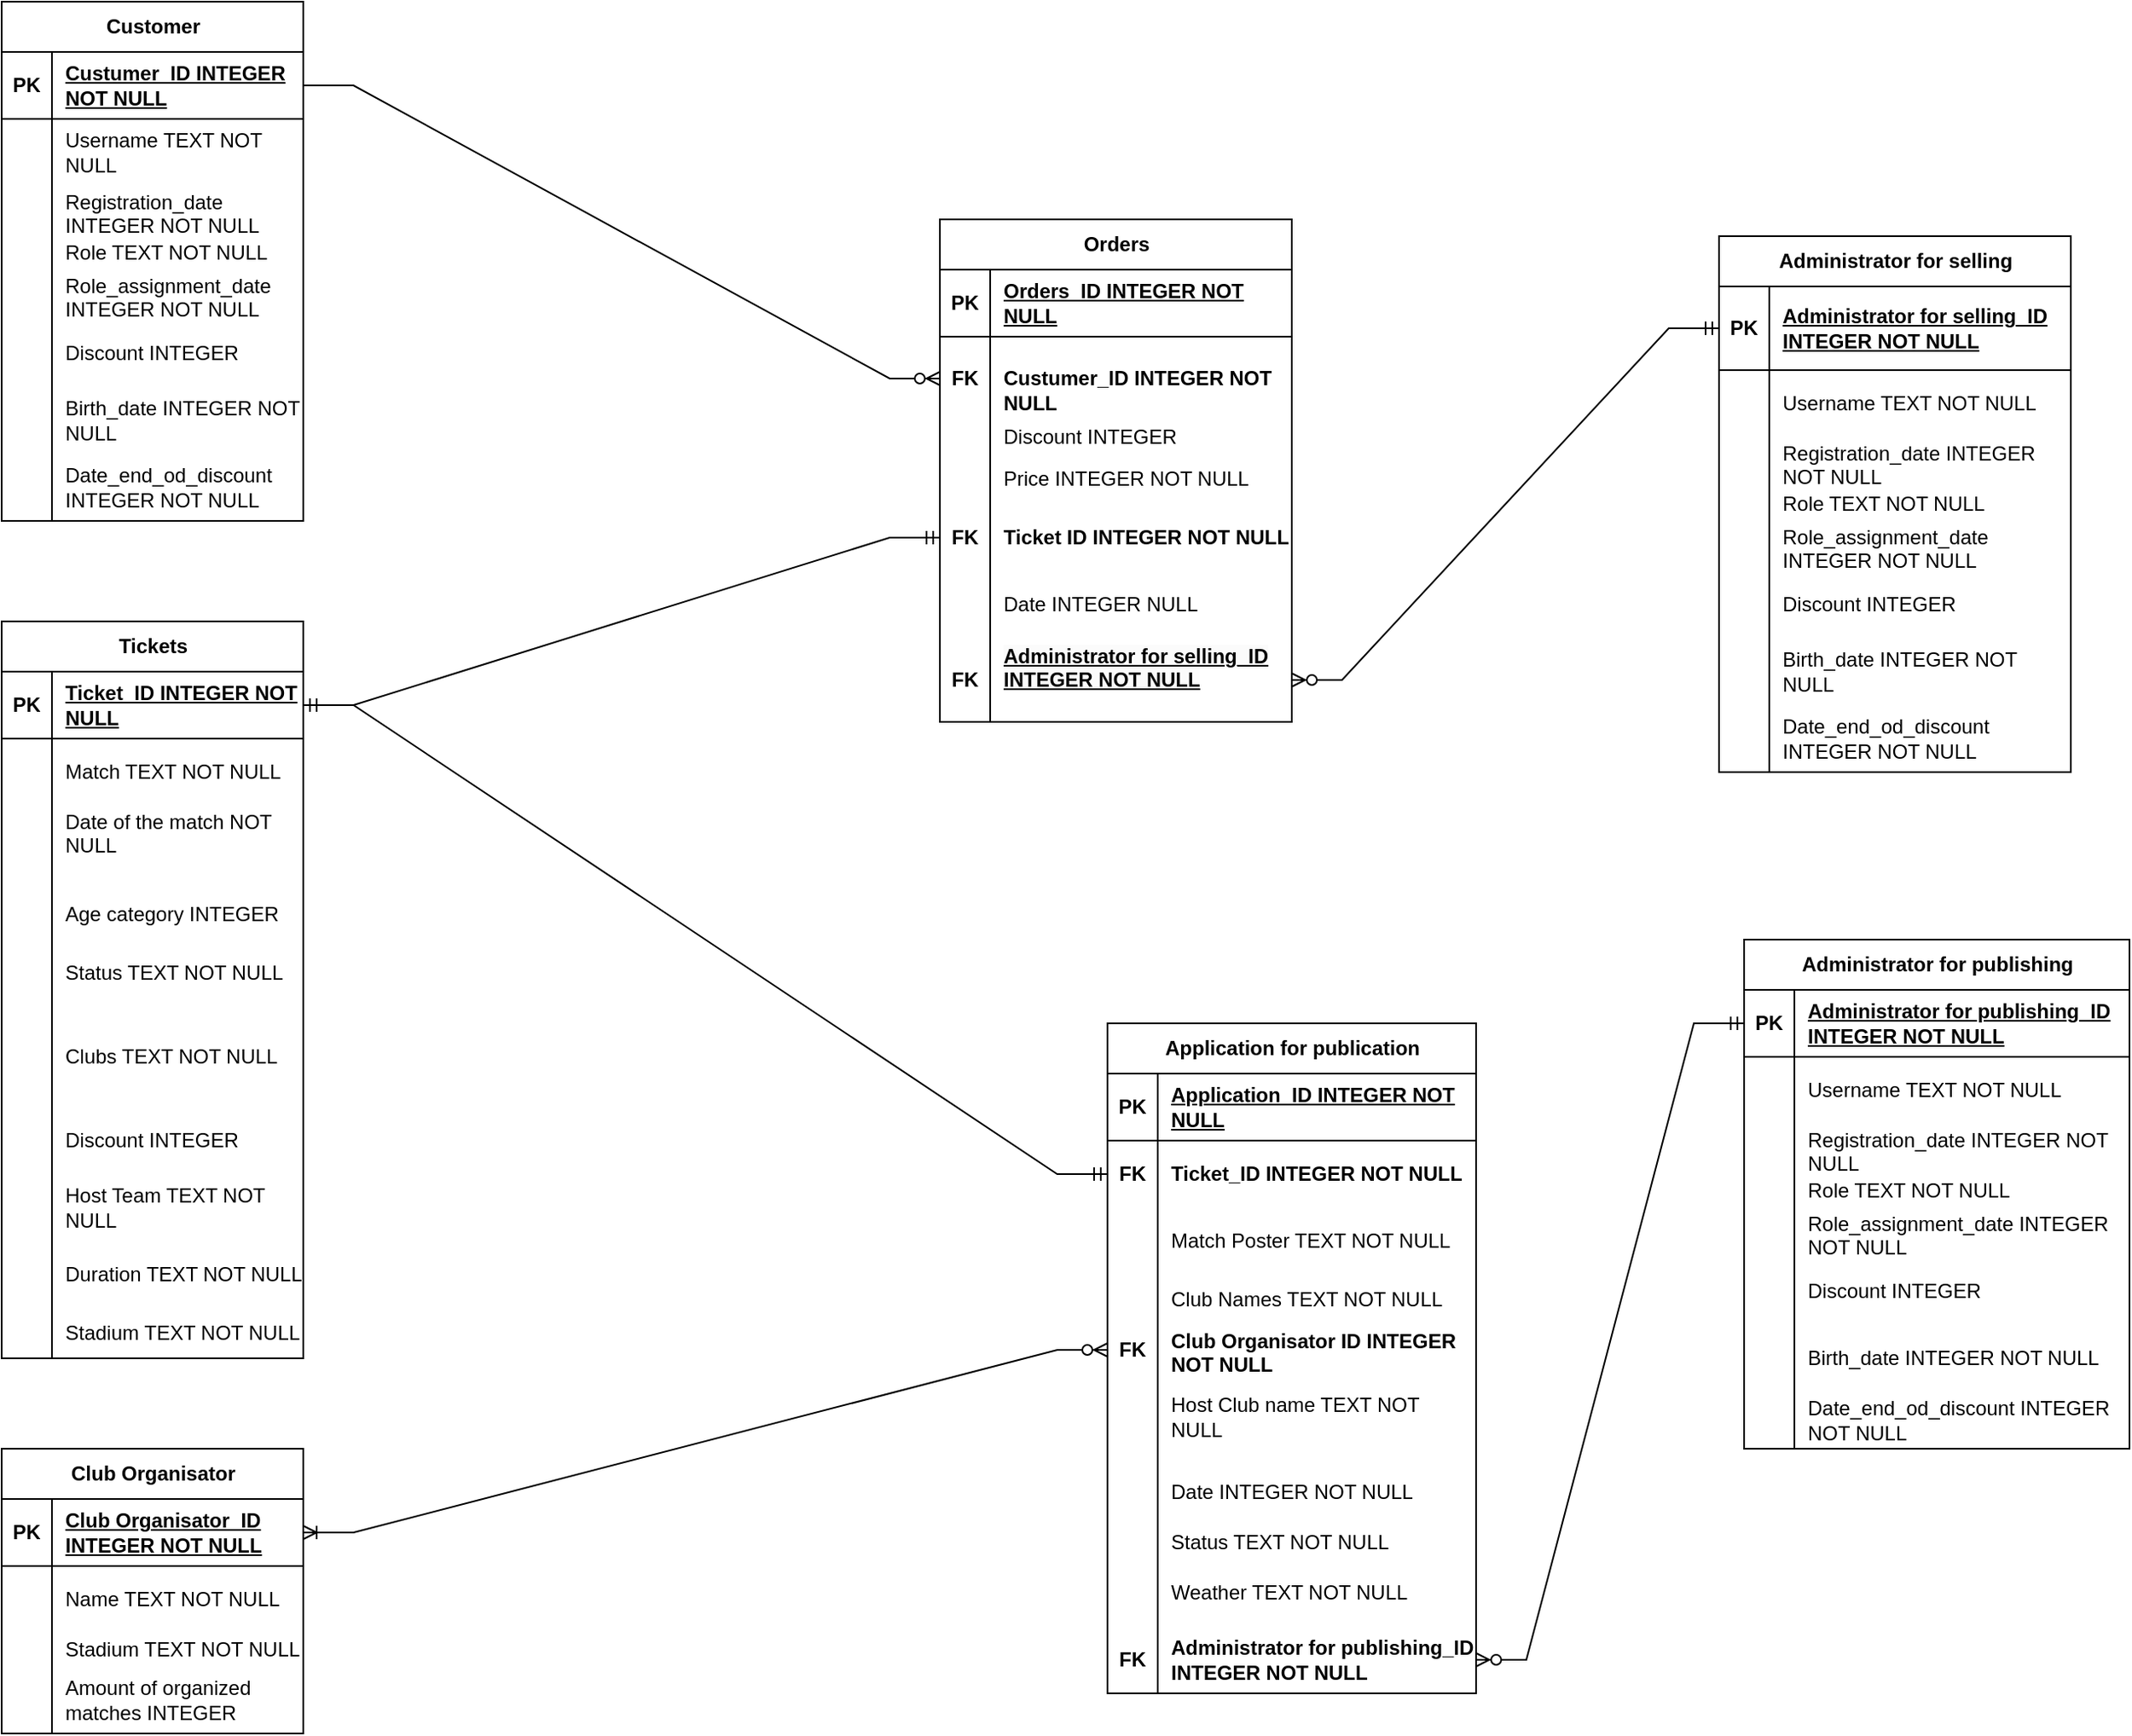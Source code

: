 <mxfile version="24.2.5" type="device">
  <diagram id="4OhhPIKUNU1crIWAC6Wa" name="Страница — 1">
    <mxGraphModel dx="1085" dy="582" grid="1" gridSize="10" guides="1" tooltips="1" connect="1" arrows="1" fold="1" page="1" pageScale="1" pageWidth="827" pageHeight="1169" math="0" shadow="0">
      <root>
        <mxCell id="0" />
        <mxCell id="1" parent="0" />
        <mxCell id="3QNGo9HYekui6b5nl_Mc-1" value="Tickets" style="shape=table;startSize=30;container=1;collapsible=1;childLayout=tableLayout;fixedRows=1;rowLines=0;fontStyle=1;align=center;resizeLast=1;html=1;" parent="1" vertex="1">
          <mxGeometry x="490" y="420" width="180" height="440" as="geometry">
            <mxRectangle x="920" y="370" width="80" height="30" as="alternateBounds" />
          </mxGeometry>
        </mxCell>
        <mxCell id="3QNGo9HYekui6b5nl_Mc-2" value="" style="shape=tableRow;horizontal=0;startSize=0;swimlaneHead=0;swimlaneBody=0;fillColor=none;collapsible=0;dropTarget=0;points=[[0,0.5],[1,0.5]];portConstraint=eastwest;top=0;left=0;right=0;bottom=1;" parent="3QNGo9HYekui6b5nl_Mc-1" vertex="1">
          <mxGeometry y="30" width="180" height="40" as="geometry" />
        </mxCell>
        <mxCell id="3QNGo9HYekui6b5nl_Mc-3" value="PK" style="shape=partialRectangle;connectable=0;fillColor=none;top=0;left=0;bottom=0;right=0;fontStyle=1;overflow=hidden;whiteSpace=wrap;html=1;" parent="3QNGo9HYekui6b5nl_Mc-2" vertex="1">
          <mxGeometry width="30" height="40" as="geometry">
            <mxRectangle width="30" height="40" as="alternateBounds" />
          </mxGeometry>
        </mxCell>
        <mxCell id="3QNGo9HYekui6b5nl_Mc-4" value="Ticket_ID INTEGER NOT NULL" style="shape=partialRectangle;connectable=0;fillColor=none;top=0;left=0;bottom=0;right=0;align=left;spacingLeft=6;fontStyle=5;overflow=hidden;whiteSpace=wrap;html=1;" parent="3QNGo9HYekui6b5nl_Mc-2" vertex="1">
          <mxGeometry x="30" width="150" height="40" as="geometry">
            <mxRectangle width="150" height="40" as="alternateBounds" />
          </mxGeometry>
        </mxCell>
        <mxCell id="3QNGo9HYekui6b5nl_Mc-5" value="" style="shape=tableRow;horizontal=0;startSize=0;swimlaneHead=0;swimlaneBody=0;fillColor=none;collapsible=0;dropTarget=0;points=[[0,0.5],[1,0.5]];portConstraint=eastwest;top=0;left=0;right=0;bottom=0;" parent="3QNGo9HYekui6b5nl_Mc-1" vertex="1">
          <mxGeometry y="70" width="180" height="40" as="geometry" />
        </mxCell>
        <mxCell id="3QNGo9HYekui6b5nl_Mc-6" value="" style="shape=partialRectangle;connectable=0;fillColor=none;top=0;left=0;bottom=0;right=0;editable=1;overflow=hidden;whiteSpace=wrap;html=1;" parent="3QNGo9HYekui6b5nl_Mc-5" vertex="1">
          <mxGeometry width="30" height="40" as="geometry">
            <mxRectangle width="30" height="40" as="alternateBounds" />
          </mxGeometry>
        </mxCell>
        <mxCell id="3QNGo9HYekui6b5nl_Mc-7" value="Match TEXT NOT NULL&amp;nbsp;" style="shape=partialRectangle;connectable=0;fillColor=none;top=0;left=0;bottom=0;right=0;align=left;spacingLeft=6;overflow=hidden;whiteSpace=wrap;html=1;" parent="3QNGo9HYekui6b5nl_Mc-5" vertex="1">
          <mxGeometry x="30" width="150" height="40" as="geometry">
            <mxRectangle width="150" height="40" as="alternateBounds" />
          </mxGeometry>
        </mxCell>
        <mxCell id="3QNGo9HYekui6b5nl_Mc-8" value="" style="shape=tableRow;horizontal=0;startSize=0;swimlaneHead=0;swimlaneBody=0;fillColor=none;collapsible=0;dropTarget=0;points=[[0,0.5],[1,0.5]];portConstraint=eastwest;top=0;left=0;right=0;bottom=0;" parent="3QNGo9HYekui6b5nl_Mc-1" vertex="1">
          <mxGeometry y="110" width="180" height="30" as="geometry" />
        </mxCell>
        <mxCell id="3QNGo9HYekui6b5nl_Mc-9" value="" style="shape=partialRectangle;connectable=0;fillColor=none;top=0;left=0;bottom=0;right=0;editable=1;overflow=hidden;whiteSpace=wrap;html=1;fontStyle=1" parent="3QNGo9HYekui6b5nl_Mc-8" vertex="1">
          <mxGeometry width="30" height="30" as="geometry">
            <mxRectangle width="30" height="30" as="alternateBounds" />
          </mxGeometry>
        </mxCell>
        <mxCell id="3QNGo9HYekui6b5nl_Mc-10" value="&lt;span style=&quot;font-weight: 400;&quot;&gt;Date of the match NOT NULL&amp;nbsp;&lt;/span&gt;" style="shape=partialRectangle;connectable=0;fillColor=none;top=0;left=0;bottom=0;right=0;align=left;spacingLeft=6;overflow=hidden;whiteSpace=wrap;html=1;fontStyle=1" parent="3QNGo9HYekui6b5nl_Mc-8" vertex="1">
          <mxGeometry x="30" width="150" height="30" as="geometry">
            <mxRectangle width="150" height="30" as="alternateBounds" />
          </mxGeometry>
        </mxCell>
        <mxCell id="3QNGo9HYekui6b5nl_Mc-11" value="" style="shape=tableRow;horizontal=0;startSize=0;swimlaneHead=0;swimlaneBody=0;fillColor=none;collapsible=0;dropTarget=0;points=[[0,0.5],[1,0.5]];portConstraint=eastwest;top=0;left=0;right=0;bottom=0;" parent="3QNGo9HYekui6b5nl_Mc-1" vertex="1">
          <mxGeometry y="140" width="180" height="20" as="geometry" />
        </mxCell>
        <mxCell id="3QNGo9HYekui6b5nl_Mc-12" value="" style="shape=partialRectangle;connectable=0;fillColor=none;top=0;left=0;bottom=0;right=0;editable=1;overflow=hidden;whiteSpace=wrap;html=1;" parent="3QNGo9HYekui6b5nl_Mc-11" vertex="1">
          <mxGeometry width="30" height="20" as="geometry">
            <mxRectangle width="30" height="20" as="alternateBounds" />
          </mxGeometry>
        </mxCell>
        <mxCell id="3QNGo9HYekui6b5nl_Mc-13" value="" style="shape=partialRectangle;connectable=0;fillColor=none;top=0;left=0;bottom=0;right=0;align=left;spacingLeft=6;overflow=hidden;whiteSpace=wrap;html=1;" parent="3QNGo9HYekui6b5nl_Mc-11" vertex="1">
          <mxGeometry x="30" width="150" height="20" as="geometry">
            <mxRectangle width="150" height="20" as="alternateBounds" />
          </mxGeometry>
        </mxCell>
        <mxCell id="3QNGo9HYekui6b5nl_Mc-14" value="" style="shape=tableRow;horizontal=0;startSize=0;swimlaneHead=0;swimlaneBody=0;fillColor=none;collapsible=0;dropTarget=0;points=[[0,0.5],[1,0.5]];portConstraint=eastwest;top=0;left=0;right=0;bottom=0;" parent="3QNGo9HYekui6b5nl_Mc-1" vertex="1">
          <mxGeometry y="160" width="180" height="30" as="geometry" />
        </mxCell>
        <mxCell id="3QNGo9HYekui6b5nl_Mc-15" value="" style="shape=partialRectangle;connectable=0;fillColor=none;top=0;left=0;bottom=0;right=0;editable=1;overflow=hidden;whiteSpace=wrap;html=1;" parent="3QNGo9HYekui6b5nl_Mc-14" vertex="1">
          <mxGeometry width="30" height="30" as="geometry">
            <mxRectangle width="30" height="30" as="alternateBounds" />
          </mxGeometry>
        </mxCell>
        <mxCell id="3QNGo9HYekui6b5nl_Mc-16" value="Age category INTEGER" style="shape=partialRectangle;connectable=0;fillColor=none;top=0;left=0;bottom=0;right=0;align=left;spacingLeft=6;overflow=hidden;whiteSpace=wrap;html=1;" parent="3QNGo9HYekui6b5nl_Mc-14" vertex="1">
          <mxGeometry x="30" width="150" height="30" as="geometry">
            <mxRectangle width="150" height="30" as="alternateBounds" />
          </mxGeometry>
        </mxCell>
        <mxCell id="3QNGo9HYekui6b5nl_Mc-17" value="" style="shape=tableRow;horizontal=0;startSize=0;swimlaneHead=0;swimlaneBody=0;fillColor=none;collapsible=0;dropTarget=0;points=[[0,0.5],[1,0.5]];portConstraint=eastwest;top=0;left=0;right=0;bottom=0;" parent="3QNGo9HYekui6b5nl_Mc-1" vertex="1">
          <mxGeometry y="190" width="180" height="40" as="geometry" />
        </mxCell>
        <mxCell id="3QNGo9HYekui6b5nl_Mc-18" value="" style="shape=partialRectangle;connectable=0;fillColor=none;top=0;left=0;bottom=0;right=0;editable=1;overflow=hidden;whiteSpace=wrap;html=1;" parent="3QNGo9HYekui6b5nl_Mc-17" vertex="1">
          <mxGeometry width="30" height="40" as="geometry">
            <mxRectangle width="30" height="40" as="alternateBounds" />
          </mxGeometry>
        </mxCell>
        <mxCell id="3QNGo9HYekui6b5nl_Mc-19" value="Status TEXT NOT NULL" style="shape=partialRectangle;connectable=0;fillColor=none;top=0;left=0;bottom=0;right=0;align=left;spacingLeft=6;overflow=hidden;whiteSpace=wrap;html=1;" parent="3QNGo9HYekui6b5nl_Mc-17" vertex="1">
          <mxGeometry x="30" width="150" height="40" as="geometry">
            <mxRectangle width="150" height="40" as="alternateBounds" />
          </mxGeometry>
        </mxCell>
        <mxCell id="3QNGo9HYekui6b5nl_Mc-20" value="" style="shape=tableRow;horizontal=0;startSize=0;swimlaneHead=0;swimlaneBody=0;fillColor=none;collapsible=0;dropTarget=0;points=[[0,0.5],[1,0.5]];portConstraint=eastwest;top=0;left=0;right=0;bottom=0;" parent="3QNGo9HYekui6b5nl_Mc-1" vertex="1">
          <mxGeometry y="230" width="180" height="60" as="geometry" />
        </mxCell>
        <mxCell id="3QNGo9HYekui6b5nl_Mc-21" value="" style="shape=partialRectangle;connectable=0;fillColor=none;top=0;left=0;bottom=0;right=0;editable=1;overflow=hidden;whiteSpace=wrap;html=1;" parent="3QNGo9HYekui6b5nl_Mc-20" vertex="1">
          <mxGeometry width="30" height="60" as="geometry">
            <mxRectangle width="30" height="60" as="alternateBounds" />
          </mxGeometry>
        </mxCell>
        <mxCell id="3QNGo9HYekui6b5nl_Mc-22" value="Clubs TEXT NOT NULL" style="shape=partialRectangle;connectable=0;fillColor=none;top=0;left=0;bottom=0;right=0;align=left;spacingLeft=6;overflow=hidden;whiteSpace=wrap;html=1;" parent="3QNGo9HYekui6b5nl_Mc-20" vertex="1">
          <mxGeometry x="30" width="150" height="60" as="geometry">
            <mxRectangle width="150" height="60" as="alternateBounds" />
          </mxGeometry>
        </mxCell>
        <mxCell id="3QNGo9HYekui6b5nl_Mc-23" value="" style="shape=tableRow;horizontal=0;startSize=0;swimlaneHead=0;swimlaneBody=0;fillColor=none;collapsible=0;dropTarget=0;points=[[0,0.5],[1,0.5]];portConstraint=eastwest;top=0;left=0;right=0;bottom=0;" parent="3QNGo9HYekui6b5nl_Mc-1" vertex="1">
          <mxGeometry y="290" width="180" height="40" as="geometry" />
        </mxCell>
        <mxCell id="3QNGo9HYekui6b5nl_Mc-24" value="" style="shape=partialRectangle;connectable=0;fillColor=none;top=0;left=0;bottom=0;right=0;editable=1;overflow=hidden;whiteSpace=wrap;html=1;" parent="3QNGo9HYekui6b5nl_Mc-23" vertex="1">
          <mxGeometry width="30" height="40" as="geometry">
            <mxRectangle width="30" height="40" as="alternateBounds" />
          </mxGeometry>
        </mxCell>
        <mxCell id="3QNGo9HYekui6b5nl_Mc-25" value="Discount INTEGER" style="shape=partialRectangle;connectable=0;fillColor=none;top=0;left=0;bottom=0;right=0;align=left;spacingLeft=6;overflow=hidden;whiteSpace=wrap;html=1;" parent="3QNGo9HYekui6b5nl_Mc-23" vertex="1">
          <mxGeometry x="30" width="150" height="40" as="geometry">
            <mxRectangle width="150" height="40" as="alternateBounds" />
          </mxGeometry>
        </mxCell>
        <mxCell id="3QNGo9HYekui6b5nl_Mc-26" value="" style="shape=tableRow;horizontal=0;startSize=0;swimlaneHead=0;swimlaneBody=0;fillColor=none;collapsible=0;dropTarget=0;points=[[0,0.5],[1,0.5]];portConstraint=eastwest;top=0;left=0;right=0;bottom=0;" parent="3QNGo9HYekui6b5nl_Mc-1" vertex="1">
          <mxGeometry y="330" width="180" height="40" as="geometry" />
        </mxCell>
        <mxCell id="3QNGo9HYekui6b5nl_Mc-27" value="" style="shape=partialRectangle;connectable=0;fillColor=none;top=0;left=0;bottom=0;right=0;editable=1;overflow=hidden;whiteSpace=wrap;html=1;" parent="3QNGo9HYekui6b5nl_Mc-26" vertex="1">
          <mxGeometry width="30" height="40" as="geometry">
            <mxRectangle width="30" height="40" as="alternateBounds" />
          </mxGeometry>
        </mxCell>
        <mxCell id="3QNGo9HYekui6b5nl_Mc-28" value="Host Team TEXT NOT NULL" style="shape=partialRectangle;connectable=0;fillColor=none;top=0;left=0;bottom=0;right=0;align=left;spacingLeft=6;overflow=hidden;whiteSpace=wrap;html=1;" parent="3QNGo9HYekui6b5nl_Mc-26" vertex="1">
          <mxGeometry x="30" width="150" height="40" as="geometry">
            <mxRectangle width="150" height="40" as="alternateBounds" />
          </mxGeometry>
        </mxCell>
        <mxCell id="3QNGo9HYekui6b5nl_Mc-29" value="" style="shape=tableRow;horizontal=0;startSize=0;swimlaneHead=0;swimlaneBody=0;fillColor=none;collapsible=0;dropTarget=0;points=[[0,0.5],[1,0.5]];portConstraint=eastwest;top=0;left=0;right=0;bottom=0;" parent="3QNGo9HYekui6b5nl_Mc-1" vertex="1">
          <mxGeometry y="370" width="180" height="40" as="geometry" />
        </mxCell>
        <mxCell id="3QNGo9HYekui6b5nl_Mc-30" value="" style="shape=partialRectangle;connectable=0;fillColor=none;top=0;left=0;bottom=0;right=0;editable=1;overflow=hidden;whiteSpace=wrap;html=1;" parent="3QNGo9HYekui6b5nl_Mc-29" vertex="1">
          <mxGeometry width="30" height="40" as="geometry">
            <mxRectangle width="30" height="40" as="alternateBounds" />
          </mxGeometry>
        </mxCell>
        <mxCell id="3QNGo9HYekui6b5nl_Mc-31" value="Duration TEXT NOT NULL" style="shape=partialRectangle;connectable=0;fillColor=none;top=0;left=0;bottom=0;right=0;align=left;spacingLeft=6;overflow=hidden;whiteSpace=wrap;html=1;" parent="3QNGo9HYekui6b5nl_Mc-29" vertex="1">
          <mxGeometry x="30" width="150" height="40" as="geometry">
            <mxRectangle width="150" height="40" as="alternateBounds" />
          </mxGeometry>
        </mxCell>
        <mxCell id="3QNGo9HYekui6b5nl_Mc-32" value="" style="shape=tableRow;horizontal=0;startSize=0;swimlaneHead=0;swimlaneBody=0;fillColor=none;collapsible=0;dropTarget=0;points=[[0,0.5],[1,0.5]];portConstraint=eastwest;top=0;left=0;right=0;bottom=0;" parent="3QNGo9HYekui6b5nl_Mc-1" vertex="1">
          <mxGeometry y="410" width="180" height="30" as="geometry" />
        </mxCell>
        <mxCell id="3QNGo9HYekui6b5nl_Mc-33" value="" style="shape=partialRectangle;connectable=0;fillColor=none;top=0;left=0;bottom=0;right=0;editable=1;overflow=hidden;whiteSpace=wrap;html=1;" parent="3QNGo9HYekui6b5nl_Mc-32" vertex="1">
          <mxGeometry width="30" height="30" as="geometry">
            <mxRectangle width="30" height="30" as="alternateBounds" />
          </mxGeometry>
        </mxCell>
        <mxCell id="3QNGo9HYekui6b5nl_Mc-34" value="Stadium TEXT NOT NULL" style="shape=partialRectangle;connectable=0;fillColor=none;top=0;left=0;bottom=0;right=0;align=left;spacingLeft=6;overflow=hidden;whiteSpace=wrap;html=1;" parent="3QNGo9HYekui6b5nl_Mc-32" vertex="1">
          <mxGeometry x="30" width="150" height="30" as="geometry">
            <mxRectangle width="150" height="30" as="alternateBounds" />
          </mxGeometry>
        </mxCell>
        <mxCell id="3QNGo9HYekui6b5nl_Mc-124" value="Club Organisator" style="shape=table;startSize=30;container=1;collapsible=1;childLayout=tableLayout;fixedRows=1;rowLines=0;fontStyle=1;align=center;resizeLast=1;html=1;" parent="1" vertex="1">
          <mxGeometry x="490" y="914" width="180" height="170" as="geometry">
            <mxRectangle x="1090" y="670" width="90" height="30" as="alternateBounds" />
          </mxGeometry>
        </mxCell>
        <mxCell id="3QNGo9HYekui6b5nl_Mc-125" value="" style="shape=tableRow;horizontal=0;startSize=0;swimlaneHead=0;swimlaneBody=0;fillColor=none;collapsible=0;dropTarget=0;points=[[0,0.5],[1,0.5]];portConstraint=eastwest;top=0;left=0;right=0;bottom=1;" parent="3QNGo9HYekui6b5nl_Mc-124" vertex="1">
          <mxGeometry y="30" width="180" height="40" as="geometry" />
        </mxCell>
        <mxCell id="3QNGo9HYekui6b5nl_Mc-126" value="PK" style="shape=partialRectangle;connectable=0;fillColor=none;top=0;left=0;bottom=0;right=0;fontStyle=1;overflow=hidden;whiteSpace=wrap;html=1;" parent="3QNGo9HYekui6b5nl_Mc-125" vertex="1">
          <mxGeometry width="30" height="40" as="geometry">
            <mxRectangle width="30" height="40" as="alternateBounds" />
          </mxGeometry>
        </mxCell>
        <mxCell id="3QNGo9HYekui6b5nl_Mc-127" value="&lt;span style=&quot;text-align: center; text-wrap: nowrap;&quot;&gt;Club Organisator&lt;/span&gt;_ID INTEGER NOT NULL" style="shape=partialRectangle;connectable=0;fillColor=none;top=0;left=0;bottom=0;right=0;align=left;spacingLeft=6;fontStyle=5;overflow=hidden;whiteSpace=wrap;html=1;" parent="3QNGo9HYekui6b5nl_Mc-125" vertex="1">
          <mxGeometry x="30" width="150" height="40" as="geometry">
            <mxRectangle width="150" height="40" as="alternateBounds" />
          </mxGeometry>
        </mxCell>
        <mxCell id="3QNGo9HYekui6b5nl_Mc-131" value="" style="shape=tableRow;horizontal=0;startSize=0;swimlaneHead=0;swimlaneBody=0;fillColor=none;collapsible=0;dropTarget=0;points=[[0,0.5],[1,0.5]];portConstraint=eastwest;top=0;left=0;right=0;bottom=0;" parent="3QNGo9HYekui6b5nl_Mc-124" vertex="1">
          <mxGeometry y="70" width="180" height="40" as="geometry" />
        </mxCell>
        <mxCell id="3QNGo9HYekui6b5nl_Mc-132" value="" style="shape=partialRectangle;connectable=0;fillColor=none;top=0;left=0;bottom=0;right=0;editable=1;overflow=hidden;whiteSpace=wrap;html=1;fontStyle=1" parent="3QNGo9HYekui6b5nl_Mc-131" vertex="1">
          <mxGeometry width="30" height="40" as="geometry">
            <mxRectangle width="30" height="40" as="alternateBounds" />
          </mxGeometry>
        </mxCell>
        <mxCell id="3QNGo9HYekui6b5nl_Mc-133" value="&lt;span style=&quot;font-weight: 400;&quot;&gt;Name TEXT NOT NULL&lt;/span&gt;" style="shape=partialRectangle;connectable=0;fillColor=none;top=0;left=0;bottom=0;right=0;align=left;spacingLeft=6;overflow=hidden;whiteSpace=wrap;html=1;fontStyle=1" parent="3QNGo9HYekui6b5nl_Mc-131" vertex="1">
          <mxGeometry x="30" width="150" height="40" as="geometry">
            <mxRectangle width="150" height="40" as="alternateBounds" />
          </mxGeometry>
        </mxCell>
        <mxCell id="3QNGo9HYekui6b5nl_Mc-134" value="" style="shape=tableRow;horizontal=0;startSize=0;swimlaneHead=0;swimlaneBody=0;fillColor=none;collapsible=0;dropTarget=0;points=[[0,0.5],[1,0.5]];portConstraint=eastwest;top=0;left=0;right=0;bottom=0;" parent="3QNGo9HYekui6b5nl_Mc-124" vertex="1">
          <mxGeometry y="110" width="180" height="20" as="geometry" />
        </mxCell>
        <mxCell id="3QNGo9HYekui6b5nl_Mc-135" value="" style="shape=partialRectangle;connectable=0;fillColor=none;top=0;left=0;bottom=0;right=0;editable=1;overflow=hidden;whiteSpace=wrap;html=1;" parent="3QNGo9HYekui6b5nl_Mc-134" vertex="1">
          <mxGeometry width="30" height="20" as="geometry">
            <mxRectangle width="30" height="20" as="alternateBounds" />
          </mxGeometry>
        </mxCell>
        <mxCell id="3QNGo9HYekui6b5nl_Mc-136" value="Stadium TEXT NOT NULL" style="shape=partialRectangle;connectable=0;fillColor=none;top=0;left=0;bottom=0;right=0;align=left;spacingLeft=6;overflow=hidden;whiteSpace=wrap;html=1;" parent="3QNGo9HYekui6b5nl_Mc-134" vertex="1">
          <mxGeometry x="30" width="150" height="20" as="geometry">
            <mxRectangle width="150" height="20" as="alternateBounds" />
          </mxGeometry>
        </mxCell>
        <mxCell id="3QNGo9HYekui6b5nl_Mc-137" value="" style="shape=tableRow;horizontal=0;startSize=0;swimlaneHead=0;swimlaneBody=0;fillColor=none;collapsible=0;dropTarget=0;points=[[0,0.5],[1,0.5]];portConstraint=eastwest;top=0;left=0;right=0;bottom=0;" parent="3QNGo9HYekui6b5nl_Mc-124" vertex="1">
          <mxGeometry y="130" width="180" height="40" as="geometry" />
        </mxCell>
        <mxCell id="3QNGo9HYekui6b5nl_Mc-138" value="" style="shape=partialRectangle;connectable=0;fillColor=none;top=0;left=0;bottom=0;right=0;editable=1;overflow=hidden;whiteSpace=wrap;html=1;" parent="3QNGo9HYekui6b5nl_Mc-137" vertex="1">
          <mxGeometry width="30" height="40" as="geometry">
            <mxRectangle width="30" height="40" as="alternateBounds" />
          </mxGeometry>
        </mxCell>
        <mxCell id="3QNGo9HYekui6b5nl_Mc-139" value="Amount of organized matches INTEGER" style="shape=partialRectangle;connectable=0;fillColor=none;top=0;left=0;bottom=0;right=0;align=left;spacingLeft=6;overflow=hidden;whiteSpace=wrap;html=1;" parent="3QNGo9HYekui6b5nl_Mc-137" vertex="1">
          <mxGeometry x="30" width="150" height="40" as="geometry">
            <mxRectangle width="150" height="40" as="alternateBounds" />
          </mxGeometry>
        </mxCell>
        <mxCell id="3QNGo9HYekui6b5nl_Mc-149" value="Application for publication" style="shape=table;startSize=30;container=1;collapsible=1;childLayout=tableLayout;fixedRows=1;rowLines=0;fontStyle=1;align=center;resizeLast=1;html=1;" parent="1" vertex="1">
          <mxGeometry x="1150" y="660" width="220" height="400.0" as="geometry">
            <mxRectangle x="1380" y="520" width="180" height="30" as="alternateBounds" />
          </mxGeometry>
        </mxCell>
        <mxCell id="3QNGo9HYekui6b5nl_Mc-150" value="" style="shape=tableRow;horizontal=0;startSize=0;swimlaneHead=0;swimlaneBody=0;fillColor=none;collapsible=0;dropTarget=0;points=[[0,0.5],[1,0.5]];portConstraint=eastwest;top=0;left=0;right=0;bottom=1;" parent="3QNGo9HYekui6b5nl_Mc-149" vertex="1">
          <mxGeometry y="30" width="220" height="40" as="geometry" />
        </mxCell>
        <mxCell id="3QNGo9HYekui6b5nl_Mc-151" value="PK" style="shape=partialRectangle;connectable=0;fillColor=none;top=0;left=0;bottom=0;right=0;fontStyle=1;overflow=hidden;whiteSpace=wrap;html=1;" parent="3QNGo9HYekui6b5nl_Mc-150" vertex="1">
          <mxGeometry width="30" height="40" as="geometry">
            <mxRectangle width="30" height="40" as="alternateBounds" />
          </mxGeometry>
        </mxCell>
        <mxCell id="3QNGo9HYekui6b5nl_Mc-152" value="Application_ID INTEGER NOT NULL" style="shape=partialRectangle;connectable=0;fillColor=none;top=0;left=0;bottom=0;right=0;align=left;spacingLeft=6;fontStyle=5;overflow=hidden;whiteSpace=wrap;html=1;" parent="3QNGo9HYekui6b5nl_Mc-150" vertex="1">
          <mxGeometry x="30" width="190" height="40" as="geometry">
            <mxRectangle width="190" height="40" as="alternateBounds" />
          </mxGeometry>
        </mxCell>
        <mxCell id="3QNGo9HYekui6b5nl_Mc-156" value="" style="shape=tableRow;horizontal=0;startSize=0;swimlaneHead=0;swimlaneBody=0;fillColor=none;collapsible=0;dropTarget=0;points=[[0,0.5],[1,0.5]];portConstraint=eastwest;top=0;left=0;right=0;bottom=0;" parent="3QNGo9HYekui6b5nl_Mc-149" vertex="1">
          <mxGeometry y="70" width="220" height="40" as="geometry" />
        </mxCell>
        <mxCell id="3QNGo9HYekui6b5nl_Mc-157" value="FK" style="shape=partialRectangle;connectable=0;fillColor=none;top=0;left=0;bottom=0;right=0;editable=1;overflow=hidden;whiteSpace=wrap;html=1;fontStyle=1" parent="3QNGo9HYekui6b5nl_Mc-156" vertex="1">
          <mxGeometry width="30" height="40" as="geometry">
            <mxRectangle width="30" height="40" as="alternateBounds" />
          </mxGeometry>
        </mxCell>
        <mxCell id="3QNGo9HYekui6b5nl_Mc-158" value="Ticket_ID INTEGER NOT NULL" style="shape=partialRectangle;connectable=0;fillColor=none;top=0;left=0;bottom=0;right=0;align=left;spacingLeft=6;overflow=hidden;whiteSpace=wrap;html=1;fontStyle=1" parent="3QNGo9HYekui6b5nl_Mc-156" vertex="1">
          <mxGeometry x="30" width="190" height="40" as="geometry">
            <mxRectangle width="190" height="40" as="alternateBounds" />
          </mxGeometry>
        </mxCell>
        <mxCell id="bgpJgehSFbvpk0qUqzGR-75" value="" style="shape=tableRow;horizontal=0;startSize=0;swimlaneHead=0;swimlaneBody=0;fillColor=none;collapsible=0;dropTarget=0;points=[[0,0.5],[1,0.5]];portConstraint=eastwest;top=0;left=0;right=0;bottom=0;" parent="3QNGo9HYekui6b5nl_Mc-149" vertex="1">
          <mxGeometry y="110" width="220" height="40" as="geometry" />
        </mxCell>
        <mxCell id="bgpJgehSFbvpk0qUqzGR-76" value="" style="shape=partialRectangle;connectable=0;fillColor=none;top=0;left=0;bottom=0;right=0;editable=1;overflow=hidden;whiteSpace=wrap;html=1;fontStyle=1" parent="bgpJgehSFbvpk0qUqzGR-75" vertex="1">
          <mxGeometry width="30" height="40" as="geometry">
            <mxRectangle width="30" height="40" as="alternateBounds" />
          </mxGeometry>
        </mxCell>
        <mxCell id="bgpJgehSFbvpk0qUqzGR-77" value="&lt;span style=&quot;font-weight: normal;&quot;&gt;Match Poster TEXT NOT NULL&lt;/span&gt;" style="shape=partialRectangle;connectable=0;fillColor=none;top=0;left=0;bottom=0;right=0;align=left;spacingLeft=6;overflow=hidden;whiteSpace=wrap;html=1;fontStyle=1" parent="bgpJgehSFbvpk0qUqzGR-75" vertex="1">
          <mxGeometry x="30" width="190" height="40" as="geometry">
            <mxRectangle width="190" height="40" as="alternateBounds" />
          </mxGeometry>
        </mxCell>
        <mxCell id="3QNGo9HYekui6b5nl_Mc-159" value="" style="shape=tableRow;horizontal=0;startSize=0;swimlaneHead=0;swimlaneBody=0;fillColor=none;collapsible=0;dropTarget=0;points=[[0,0.5],[1,0.5]];portConstraint=eastwest;top=0;left=0;right=0;bottom=0;" parent="3QNGo9HYekui6b5nl_Mc-149" vertex="1">
          <mxGeometry y="150" width="220" height="30" as="geometry" />
        </mxCell>
        <mxCell id="3QNGo9HYekui6b5nl_Mc-160" value="" style="shape=partialRectangle;connectable=0;fillColor=none;top=0;left=0;bottom=0;right=0;editable=1;overflow=hidden;whiteSpace=wrap;html=1;" parent="3QNGo9HYekui6b5nl_Mc-159" vertex="1">
          <mxGeometry width="30" height="30" as="geometry">
            <mxRectangle width="30" height="30" as="alternateBounds" />
          </mxGeometry>
        </mxCell>
        <mxCell id="3QNGo9HYekui6b5nl_Mc-161" value="Club Names TEXT NOT NULL" style="shape=partialRectangle;connectable=0;fillColor=none;top=0;left=0;bottom=0;right=0;align=left;spacingLeft=6;overflow=hidden;whiteSpace=wrap;html=1;" parent="3QNGo9HYekui6b5nl_Mc-159" vertex="1">
          <mxGeometry x="30" width="190" height="30" as="geometry">
            <mxRectangle width="190" height="30" as="alternateBounds" />
          </mxGeometry>
        </mxCell>
        <mxCell id="3QNGo9HYekui6b5nl_Mc-162" value="" style="shape=tableRow;horizontal=0;startSize=0;swimlaneHead=0;swimlaneBody=0;fillColor=none;collapsible=0;dropTarget=0;points=[[0,0.5],[1,0.5]];portConstraint=eastwest;top=0;left=0;right=0;bottom=0;" parent="3QNGo9HYekui6b5nl_Mc-149" vertex="1">
          <mxGeometry y="180" width="220" height="30" as="geometry" />
        </mxCell>
        <mxCell id="3QNGo9HYekui6b5nl_Mc-163" value="&lt;b&gt;FK&lt;/b&gt;" style="shape=partialRectangle;connectable=0;fillColor=none;top=0;left=0;bottom=0;right=0;editable=1;overflow=hidden;whiteSpace=wrap;html=1;" parent="3QNGo9HYekui6b5nl_Mc-162" vertex="1">
          <mxGeometry width="30" height="30" as="geometry">
            <mxRectangle width="30" height="30" as="alternateBounds" />
          </mxGeometry>
        </mxCell>
        <mxCell id="3QNGo9HYekui6b5nl_Mc-164" value="&lt;div&gt;&lt;span style=&quot;font-weight: 700; text-align: center; text-wrap: nowrap; background-color: initial;&quot;&gt;Club Organisator&lt;/span&gt;&lt;span style=&quot;font-weight: 700;&quot;&gt;&amp;nbsp;ID INTEGER NOT NULL&amp;nbsp;&lt;/span&gt;&lt;br&gt;&lt;/div&gt;" style="shape=partialRectangle;connectable=0;fillColor=none;top=0;left=0;bottom=0;right=0;align=left;spacingLeft=6;overflow=hidden;whiteSpace=wrap;html=1;" parent="3QNGo9HYekui6b5nl_Mc-162" vertex="1">
          <mxGeometry x="30" width="190" height="30" as="geometry">
            <mxRectangle width="190" height="30" as="alternateBounds" />
          </mxGeometry>
        </mxCell>
        <mxCell id="3QNGo9HYekui6b5nl_Mc-165" value="" style="shape=tableRow;horizontal=0;startSize=0;swimlaneHead=0;swimlaneBody=0;fillColor=none;collapsible=0;dropTarget=0;points=[[0,0.5],[1,0.5]];portConstraint=eastwest;top=0;left=0;right=0;bottom=0;" parent="3QNGo9HYekui6b5nl_Mc-149" vertex="1">
          <mxGeometry y="210" width="220" height="50" as="geometry" />
        </mxCell>
        <mxCell id="3QNGo9HYekui6b5nl_Mc-166" value="" style="shape=partialRectangle;connectable=0;fillColor=none;top=0;left=0;bottom=0;right=0;editable=1;overflow=hidden;whiteSpace=wrap;html=1;" parent="3QNGo9HYekui6b5nl_Mc-165" vertex="1">
          <mxGeometry width="30" height="50" as="geometry">
            <mxRectangle width="30" height="50" as="alternateBounds" />
          </mxGeometry>
        </mxCell>
        <mxCell id="3QNGo9HYekui6b5nl_Mc-167" value="Host Club name TEXT NOT NULL" style="shape=partialRectangle;connectable=0;fillColor=none;top=0;left=0;bottom=0;right=0;align=left;spacingLeft=6;overflow=hidden;whiteSpace=wrap;html=1;" parent="3QNGo9HYekui6b5nl_Mc-165" vertex="1">
          <mxGeometry x="30" width="190" height="50" as="geometry">
            <mxRectangle width="190" height="50" as="alternateBounds" />
          </mxGeometry>
        </mxCell>
        <mxCell id="3QNGo9HYekui6b5nl_Mc-168" value="" style="shape=tableRow;horizontal=0;startSize=0;swimlaneHead=0;swimlaneBody=0;fillColor=none;collapsible=0;dropTarget=0;points=[[0,0.5],[1,0.5]];portConstraint=eastwest;top=0;left=0;right=0;bottom=0;" parent="3QNGo9HYekui6b5nl_Mc-149" vertex="1">
          <mxGeometry y="260" width="220" height="40" as="geometry" />
        </mxCell>
        <mxCell id="3QNGo9HYekui6b5nl_Mc-169" value="" style="shape=partialRectangle;connectable=0;fillColor=none;top=0;left=0;bottom=0;right=0;editable=1;overflow=hidden;whiteSpace=wrap;html=1;" parent="3QNGo9HYekui6b5nl_Mc-168" vertex="1">
          <mxGeometry width="30" height="40" as="geometry">
            <mxRectangle width="30" height="40" as="alternateBounds" />
          </mxGeometry>
        </mxCell>
        <mxCell id="3QNGo9HYekui6b5nl_Mc-170" value="Date INTEGER NOT NULL" style="shape=partialRectangle;connectable=0;fillColor=none;top=0;left=0;bottom=0;right=0;align=left;spacingLeft=6;overflow=hidden;whiteSpace=wrap;html=1;" parent="3QNGo9HYekui6b5nl_Mc-168" vertex="1">
          <mxGeometry x="30" width="190" height="40" as="geometry">
            <mxRectangle width="190" height="40" as="alternateBounds" />
          </mxGeometry>
        </mxCell>
        <mxCell id="3QNGo9HYekui6b5nl_Mc-171" value="" style="shape=tableRow;horizontal=0;startSize=0;swimlaneHead=0;swimlaneBody=0;fillColor=none;collapsible=0;dropTarget=0;points=[[0,0.5],[1,0.5]];portConstraint=eastwest;top=0;left=0;right=0;bottom=0;" parent="3QNGo9HYekui6b5nl_Mc-149" vertex="1">
          <mxGeometry y="300" width="220" height="20" as="geometry" />
        </mxCell>
        <mxCell id="3QNGo9HYekui6b5nl_Mc-172" value="" style="shape=partialRectangle;connectable=0;fillColor=none;top=0;left=0;bottom=0;right=0;editable=1;overflow=hidden;whiteSpace=wrap;html=1;" parent="3QNGo9HYekui6b5nl_Mc-171" vertex="1">
          <mxGeometry width="30" height="20" as="geometry">
            <mxRectangle width="30" height="20" as="alternateBounds" />
          </mxGeometry>
        </mxCell>
        <mxCell id="3QNGo9HYekui6b5nl_Mc-173" value="Status TEXT NOT NULL" style="shape=partialRectangle;connectable=0;fillColor=none;top=0;left=0;bottom=0;right=0;align=left;spacingLeft=6;overflow=hidden;whiteSpace=wrap;html=1;" parent="3QNGo9HYekui6b5nl_Mc-171" vertex="1">
          <mxGeometry x="30" width="190" height="20" as="geometry">
            <mxRectangle width="190" height="20" as="alternateBounds" />
          </mxGeometry>
        </mxCell>
        <mxCell id="bgpJgehSFbvpk0qUqzGR-17" value="" style="shape=tableRow;horizontal=0;startSize=0;swimlaneHead=0;swimlaneBody=0;fillColor=none;collapsible=0;dropTarget=0;points=[[0,0.5],[1,0.5]];portConstraint=eastwest;top=0;left=0;right=0;bottom=0;" parent="3QNGo9HYekui6b5nl_Mc-149" vertex="1">
          <mxGeometry y="320" width="220" height="40" as="geometry" />
        </mxCell>
        <mxCell id="bgpJgehSFbvpk0qUqzGR-18" value="" style="shape=partialRectangle;connectable=0;fillColor=none;top=0;left=0;bottom=0;right=0;editable=1;overflow=hidden;whiteSpace=wrap;html=1;" parent="bgpJgehSFbvpk0qUqzGR-17" vertex="1">
          <mxGeometry width="30" height="40" as="geometry">
            <mxRectangle width="30" height="40" as="alternateBounds" />
          </mxGeometry>
        </mxCell>
        <mxCell id="bgpJgehSFbvpk0qUqzGR-19" value="Weather TEXT NOT NULL" style="shape=partialRectangle;connectable=0;fillColor=none;top=0;left=0;bottom=0;right=0;align=left;spacingLeft=6;overflow=hidden;whiteSpace=wrap;html=1;" parent="bgpJgehSFbvpk0qUqzGR-17" vertex="1">
          <mxGeometry x="30" width="190" height="40" as="geometry">
            <mxRectangle width="190" height="40" as="alternateBounds" />
          </mxGeometry>
        </mxCell>
        <mxCell id="bgpJgehSFbvpk0qUqzGR-72" value="" style="shape=tableRow;horizontal=0;startSize=0;swimlaneHead=0;swimlaneBody=0;fillColor=none;collapsible=0;dropTarget=0;points=[[0,0.5],[1,0.5]];portConstraint=eastwest;top=0;left=0;right=0;bottom=0;" parent="3QNGo9HYekui6b5nl_Mc-149" vertex="1">
          <mxGeometry y="360" width="220" height="40" as="geometry" />
        </mxCell>
        <mxCell id="bgpJgehSFbvpk0qUqzGR-73" value="&lt;b&gt;FK&lt;/b&gt;" style="shape=partialRectangle;connectable=0;fillColor=none;top=0;left=0;bottom=0;right=0;editable=1;overflow=hidden;whiteSpace=wrap;html=1;" parent="bgpJgehSFbvpk0qUqzGR-72" vertex="1">
          <mxGeometry width="30" height="40" as="geometry">
            <mxRectangle width="30" height="40" as="alternateBounds" />
          </mxGeometry>
        </mxCell>
        <mxCell id="bgpJgehSFbvpk0qUqzGR-74" value="&lt;span style=&quot;font-weight: 700; text-align: center; text-wrap: nowrap;&quot;&gt;Administrator for publishing&lt;/span&gt;&lt;span style=&quot;font-weight: 700;&quot;&gt;_ID INTEGER NOT NULL&lt;/span&gt;" style="shape=partialRectangle;connectable=0;fillColor=none;top=0;left=0;bottom=0;right=0;align=left;spacingLeft=6;overflow=hidden;whiteSpace=wrap;html=1;" parent="bgpJgehSFbvpk0qUqzGR-72" vertex="1">
          <mxGeometry x="30" width="190" height="40" as="geometry">
            <mxRectangle width="190" height="40" as="alternateBounds" />
          </mxGeometry>
        </mxCell>
        <mxCell id="uY_qVMkkKcw11evk1t33-1" value="" style="edgeStyle=entityRelationEdgeStyle;fontSize=12;html=1;endArrow=ERmandOne;startArrow=ERmandOne;rounded=0;entryX=0;entryY=0.5;entryDx=0;entryDy=0;exitX=1;exitY=0.5;exitDx=0;exitDy=0;" parent="1" source="3QNGo9HYekui6b5nl_Mc-2" target="bgpJgehSFbvpk0qUqzGR-10" edge="1">
          <mxGeometry width="100" height="100" relative="1" as="geometry">
            <mxPoint x="660" y="520" as="sourcePoint" />
            <mxPoint x="970" y="440" as="targetPoint" />
          </mxGeometry>
        </mxCell>
        <mxCell id="uY_qVMkkKcw11evk1t33-3" value="" style="edgeStyle=entityRelationEdgeStyle;fontSize=12;html=1;endArrow=ERoneToMany;startArrow=ERzeroToMany;rounded=0;exitX=0;exitY=0.5;exitDx=0;exitDy=0;entryX=1;entryY=0.5;entryDx=0;entryDy=0;" parent="1" source="3QNGo9HYekui6b5nl_Mc-162" target="3QNGo9HYekui6b5nl_Mc-125" edge="1">
          <mxGeometry width="100" height="100" relative="1" as="geometry">
            <mxPoint x="950" y="812.632" as="sourcePoint" />
            <mxPoint x="740" y="780" as="targetPoint" />
            <Array as="points">
              <mxPoint x="780" y="260" />
              <mxPoint x="700" y="100" />
              <mxPoint x="720" y="150" />
            </Array>
          </mxGeometry>
        </mxCell>
        <mxCell id="uY_qVMkkKcw11evk1t33-5" value="" style="edgeStyle=entityRelationEdgeStyle;fontSize=12;html=1;endArrow=ERmandOne;startArrow=ERmandOne;rounded=0;entryX=0;entryY=0.5;entryDx=0;entryDy=0;exitX=1;exitY=0.5;exitDx=0;exitDy=0;" parent="1" source="3QNGo9HYekui6b5nl_Mc-2" target="3QNGo9HYekui6b5nl_Mc-156" edge="1">
          <mxGeometry width="100" height="100" relative="1" as="geometry">
            <mxPoint x="470" y="804" as="sourcePoint" />
            <mxPoint x="1109" y="459" as="targetPoint" />
          </mxGeometry>
        </mxCell>
        <mxCell id="uY_qVMkkKcw11evk1t33-6" value="Customer" style="shape=table;startSize=30;container=1;collapsible=1;childLayout=tableLayout;fixedRows=1;rowLines=0;fontStyle=1;align=center;resizeLast=1;html=1;" parent="1" vertex="1">
          <mxGeometry x="490" y="50" width="180" height="310" as="geometry">
            <mxRectangle x="920" y="60" width="80" height="30" as="alternateBounds" />
          </mxGeometry>
        </mxCell>
        <mxCell id="uY_qVMkkKcw11evk1t33-7" value="" style="shape=tableRow;horizontal=0;startSize=0;swimlaneHead=0;swimlaneBody=0;fillColor=none;collapsible=0;dropTarget=0;points=[[0,0.5],[1,0.5]];portConstraint=eastwest;top=0;left=0;right=0;bottom=1;" parent="uY_qVMkkKcw11evk1t33-6" vertex="1">
          <mxGeometry y="30" width="180" height="40" as="geometry" />
        </mxCell>
        <mxCell id="uY_qVMkkKcw11evk1t33-8" value="PK" style="shape=partialRectangle;connectable=0;fillColor=none;top=0;left=0;bottom=0;right=0;fontStyle=1;overflow=hidden;whiteSpace=wrap;html=1;" parent="uY_qVMkkKcw11evk1t33-7" vertex="1">
          <mxGeometry width="30" height="40" as="geometry">
            <mxRectangle width="30" height="40" as="alternateBounds" />
          </mxGeometry>
        </mxCell>
        <mxCell id="uY_qVMkkKcw11evk1t33-9" value="Custumer_ID INTEGER NOT NULL" style="shape=partialRectangle;connectable=0;fillColor=none;top=0;left=0;bottom=0;right=0;align=left;spacingLeft=6;fontStyle=5;overflow=hidden;whiteSpace=wrap;html=1;" parent="uY_qVMkkKcw11evk1t33-7" vertex="1">
          <mxGeometry x="30" width="150" height="40" as="geometry">
            <mxRectangle width="150" height="40" as="alternateBounds" />
          </mxGeometry>
        </mxCell>
        <mxCell id="uY_qVMkkKcw11evk1t33-10" value="" style="shape=tableRow;horizontal=0;startSize=0;swimlaneHead=0;swimlaneBody=0;fillColor=none;collapsible=0;dropTarget=0;points=[[0,0.5],[1,0.5]];portConstraint=eastwest;top=0;left=0;right=0;bottom=0;" parent="uY_qVMkkKcw11evk1t33-6" vertex="1">
          <mxGeometry y="70" width="180" height="40" as="geometry" />
        </mxCell>
        <mxCell id="uY_qVMkkKcw11evk1t33-11" value="" style="shape=partialRectangle;connectable=0;fillColor=none;top=0;left=0;bottom=0;right=0;editable=1;overflow=hidden;whiteSpace=wrap;html=1;" parent="uY_qVMkkKcw11evk1t33-10" vertex="1">
          <mxGeometry width="30" height="40" as="geometry">
            <mxRectangle width="30" height="40" as="alternateBounds" />
          </mxGeometry>
        </mxCell>
        <mxCell id="uY_qVMkkKcw11evk1t33-12" value="Username TEXT NOT NULL&amp;nbsp;" style="shape=partialRectangle;connectable=0;fillColor=none;top=0;left=0;bottom=0;right=0;align=left;spacingLeft=6;overflow=hidden;whiteSpace=wrap;html=1;" parent="uY_qVMkkKcw11evk1t33-10" vertex="1">
          <mxGeometry x="30" width="150" height="40" as="geometry">
            <mxRectangle width="150" height="40" as="alternateBounds" />
          </mxGeometry>
        </mxCell>
        <mxCell id="uY_qVMkkKcw11evk1t33-13" value="" style="shape=tableRow;horizontal=0;startSize=0;swimlaneHead=0;swimlaneBody=0;fillColor=none;collapsible=0;dropTarget=0;points=[[0,0.5],[1,0.5]];portConstraint=eastwest;top=0;left=0;right=0;bottom=0;" parent="uY_qVMkkKcw11evk1t33-6" vertex="1">
          <mxGeometry y="110" width="180" height="30" as="geometry" />
        </mxCell>
        <mxCell id="uY_qVMkkKcw11evk1t33-14" value="" style="shape=partialRectangle;connectable=0;fillColor=none;top=0;left=0;bottom=0;right=0;editable=1;overflow=hidden;whiteSpace=wrap;html=1;fontStyle=1" parent="uY_qVMkkKcw11evk1t33-13" vertex="1">
          <mxGeometry width="30" height="30" as="geometry">
            <mxRectangle width="30" height="30" as="alternateBounds" />
          </mxGeometry>
        </mxCell>
        <mxCell id="uY_qVMkkKcw11evk1t33-15" value="&lt;span style=&quot;font-weight: 400;&quot;&gt;Registration_date INTEGER NOT NULL&amp;nbsp;&lt;/span&gt;" style="shape=partialRectangle;connectable=0;fillColor=none;top=0;left=0;bottom=0;right=0;align=left;spacingLeft=6;overflow=hidden;whiteSpace=wrap;html=1;fontStyle=1" parent="uY_qVMkkKcw11evk1t33-13" vertex="1">
          <mxGeometry x="30" width="150" height="30" as="geometry">
            <mxRectangle width="150" height="30" as="alternateBounds" />
          </mxGeometry>
        </mxCell>
        <mxCell id="uY_qVMkkKcw11evk1t33-16" value="" style="shape=tableRow;horizontal=0;startSize=0;swimlaneHead=0;swimlaneBody=0;fillColor=none;collapsible=0;dropTarget=0;points=[[0,0.5],[1,0.5]];portConstraint=eastwest;top=0;left=0;right=0;bottom=0;" parent="uY_qVMkkKcw11evk1t33-6" vertex="1">
          <mxGeometry y="140" width="180" height="20" as="geometry" />
        </mxCell>
        <mxCell id="uY_qVMkkKcw11evk1t33-17" value="" style="shape=partialRectangle;connectable=0;fillColor=none;top=0;left=0;bottom=0;right=0;editable=1;overflow=hidden;whiteSpace=wrap;html=1;" parent="uY_qVMkkKcw11evk1t33-16" vertex="1">
          <mxGeometry width="30" height="20" as="geometry">
            <mxRectangle width="30" height="20" as="alternateBounds" />
          </mxGeometry>
        </mxCell>
        <mxCell id="uY_qVMkkKcw11evk1t33-18" value="Role TEXT NOT NULL" style="shape=partialRectangle;connectable=0;fillColor=none;top=0;left=0;bottom=0;right=0;align=left;spacingLeft=6;overflow=hidden;whiteSpace=wrap;html=1;" parent="uY_qVMkkKcw11evk1t33-16" vertex="1">
          <mxGeometry x="30" width="150" height="20" as="geometry">
            <mxRectangle width="150" height="20" as="alternateBounds" />
          </mxGeometry>
        </mxCell>
        <mxCell id="uY_qVMkkKcw11evk1t33-19" value="" style="shape=tableRow;horizontal=0;startSize=0;swimlaneHead=0;swimlaneBody=0;fillColor=none;collapsible=0;dropTarget=0;points=[[0,0.5],[1,0.5]];portConstraint=eastwest;top=0;left=0;right=0;bottom=0;" parent="uY_qVMkkKcw11evk1t33-6" vertex="1">
          <mxGeometry y="160" width="180" height="30" as="geometry" />
        </mxCell>
        <mxCell id="uY_qVMkkKcw11evk1t33-20" value="" style="shape=partialRectangle;connectable=0;fillColor=none;top=0;left=0;bottom=0;right=0;editable=1;overflow=hidden;whiteSpace=wrap;html=1;" parent="uY_qVMkkKcw11evk1t33-19" vertex="1">
          <mxGeometry width="30" height="30" as="geometry">
            <mxRectangle width="30" height="30" as="alternateBounds" />
          </mxGeometry>
        </mxCell>
        <mxCell id="uY_qVMkkKcw11evk1t33-21" value="Role_assignment_date INTEGER NOT NULL" style="shape=partialRectangle;connectable=0;fillColor=none;top=0;left=0;bottom=0;right=0;align=left;spacingLeft=6;overflow=hidden;whiteSpace=wrap;html=1;" parent="uY_qVMkkKcw11evk1t33-19" vertex="1">
          <mxGeometry x="30" width="150" height="30" as="geometry">
            <mxRectangle width="150" height="30" as="alternateBounds" />
          </mxGeometry>
        </mxCell>
        <mxCell id="uY_qVMkkKcw11evk1t33-22" value="" style="shape=tableRow;horizontal=0;startSize=0;swimlaneHead=0;swimlaneBody=0;fillColor=none;collapsible=0;dropTarget=0;points=[[0,0.5],[1,0.5]];portConstraint=eastwest;top=0;left=0;right=0;bottom=0;" parent="uY_qVMkkKcw11evk1t33-6" vertex="1">
          <mxGeometry y="190" width="180" height="40" as="geometry" />
        </mxCell>
        <mxCell id="uY_qVMkkKcw11evk1t33-23" value="" style="shape=partialRectangle;connectable=0;fillColor=none;top=0;left=0;bottom=0;right=0;editable=1;overflow=hidden;whiteSpace=wrap;html=1;" parent="uY_qVMkkKcw11evk1t33-22" vertex="1">
          <mxGeometry width="30" height="40" as="geometry">
            <mxRectangle width="30" height="40" as="alternateBounds" />
          </mxGeometry>
        </mxCell>
        <mxCell id="uY_qVMkkKcw11evk1t33-24" value="Discount INTEGER" style="shape=partialRectangle;connectable=0;fillColor=none;top=0;left=0;bottom=0;right=0;align=left;spacingLeft=6;overflow=hidden;whiteSpace=wrap;html=1;" parent="uY_qVMkkKcw11evk1t33-22" vertex="1">
          <mxGeometry x="30" width="150" height="40" as="geometry">
            <mxRectangle width="150" height="40" as="alternateBounds" />
          </mxGeometry>
        </mxCell>
        <mxCell id="uY_qVMkkKcw11evk1t33-25" value="" style="shape=tableRow;horizontal=0;startSize=0;swimlaneHead=0;swimlaneBody=0;fillColor=none;collapsible=0;dropTarget=0;points=[[0,0.5],[1,0.5]];portConstraint=eastwest;top=0;left=0;right=0;bottom=0;" parent="uY_qVMkkKcw11evk1t33-6" vertex="1">
          <mxGeometry y="230" width="180" height="40" as="geometry" />
        </mxCell>
        <mxCell id="uY_qVMkkKcw11evk1t33-26" value="" style="shape=partialRectangle;connectable=0;fillColor=none;top=0;left=0;bottom=0;right=0;editable=1;overflow=hidden;whiteSpace=wrap;html=1;" parent="uY_qVMkkKcw11evk1t33-25" vertex="1">
          <mxGeometry width="30" height="40" as="geometry">
            <mxRectangle width="30" height="40" as="alternateBounds" />
          </mxGeometry>
        </mxCell>
        <mxCell id="uY_qVMkkKcw11evk1t33-27" value="Birth_date INTEGER NOT NULL" style="shape=partialRectangle;connectable=0;fillColor=none;top=0;left=0;bottom=0;right=0;align=left;spacingLeft=6;overflow=hidden;whiteSpace=wrap;html=1;" parent="uY_qVMkkKcw11evk1t33-25" vertex="1">
          <mxGeometry x="30" width="150" height="40" as="geometry">
            <mxRectangle width="150" height="40" as="alternateBounds" />
          </mxGeometry>
        </mxCell>
        <mxCell id="bgpJgehSFbvpk0qUqzGR-1" value="" style="shape=tableRow;horizontal=0;startSize=0;swimlaneHead=0;swimlaneBody=0;fillColor=none;collapsible=0;dropTarget=0;points=[[0,0.5],[1,0.5]];portConstraint=eastwest;top=0;left=0;right=0;bottom=0;" parent="uY_qVMkkKcw11evk1t33-6" vertex="1">
          <mxGeometry y="270" width="180" height="40" as="geometry" />
        </mxCell>
        <mxCell id="bgpJgehSFbvpk0qUqzGR-2" value="" style="shape=partialRectangle;connectable=0;fillColor=none;top=0;left=0;bottom=0;right=0;editable=1;overflow=hidden;whiteSpace=wrap;html=1;" parent="bgpJgehSFbvpk0qUqzGR-1" vertex="1">
          <mxGeometry width="30" height="40" as="geometry">
            <mxRectangle width="30" height="40" as="alternateBounds" />
          </mxGeometry>
        </mxCell>
        <mxCell id="bgpJgehSFbvpk0qUqzGR-3" value="Date_end_od_discount INTEGER NOT NULL" style="shape=partialRectangle;connectable=0;fillColor=none;top=0;left=0;bottom=0;right=0;align=left;spacingLeft=6;overflow=hidden;whiteSpace=wrap;html=1;" parent="bgpJgehSFbvpk0qUqzGR-1" vertex="1">
          <mxGeometry x="30" width="150" height="40" as="geometry">
            <mxRectangle width="150" height="40" as="alternateBounds" />
          </mxGeometry>
        </mxCell>
        <mxCell id="uY_qVMkkKcw11evk1t33-31" value="Administrator for selling" style="shape=table;startSize=30;container=1;collapsible=1;childLayout=tableLayout;fixedRows=1;rowLines=0;fontStyle=1;align=center;resizeLast=1;html=1;" parent="1" vertex="1">
          <mxGeometry x="1515" y="190" width="210" height="320" as="geometry">
            <mxRectangle x="920" y="60" width="80" height="30" as="alternateBounds" />
          </mxGeometry>
        </mxCell>
        <mxCell id="uY_qVMkkKcw11evk1t33-32" value="" style="shape=tableRow;horizontal=0;startSize=0;swimlaneHead=0;swimlaneBody=0;fillColor=none;collapsible=0;dropTarget=0;points=[[0,0.5],[1,0.5]];portConstraint=eastwest;top=0;left=0;right=0;bottom=1;" parent="uY_qVMkkKcw11evk1t33-31" vertex="1">
          <mxGeometry y="30" width="210" height="50" as="geometry" />
        </mxCell>
        <mxCell id="uY_qVMkkKcw11evk1t33-33" value="PK" style="shape=partialRectangle;connectable=0;fillColor=none;top=0;left=0;bottom=0;right=0;fontStyle=1;overflow=hidden;whiteSpace=wrap;html=1;" parent="uY_qVMkkKcw11evk1t33-32" vertex="1">
          <mxGeometry width="30" height="50" as="geometry">
            <mxRectangle width="30" height="50" as="alternateBounds" />
          </mxGeometry>
        </mxCell>
        <mxCell id="uY_qVMkkKcw11evk1t33-34" value="&lt;span style=&quot;text-align: center; text-wrap: nowrap;&quot;&gt;Administrator for selling&lt;/span&gt;_ID INTEGER NOT NULL" style="shape=partialRectangle;connectable=0;fillColor=none;top=0;left=0;bottom=0;right=0;align=left;spacingLeft=6;fontStyle=5;overflow=hidden;whiteSpace=wrap;html=1;" parent="uY_qVMkkKcw11evk1t33-32" vertex="1">
          <mxGeometry x="30" width="180" height="50" as="geometry">
            <mxRectangle width="180" height="50" as="alternateBounds" />
          </mxGeometry>
        </mxCell>
        <mxCell id="uY_qVMkkKcw11evk1t33-35" value="" style="shape=tableRow;horizontal=0;startSize=0;swimlaneHead=0;swimlaneBody=0;fillColor=none;collapsible=0;dropTarget=0;points=[[0,0.5],[1,0.5]];portConstraint=eastwest;top=0;left=0;right=0;bottom=0;" parent="uY_qVMkkKcw11evk1t33-31" vertex="1">
          <mxGeometry y="80" width="210" height="40" as="geometry" />
        </mxCell>
        <mxCell id="uY_qVMkkKcw11evk1t33-36" value="" style="shape=partialRectangle;connectable=0;fillColor=none;top=0;left=0;bottom=0;right=0;editable=1;overflow=hidden;whiteSpace=wrap;html=1;" parent="uY_qVMkkKcw11evk1t33-35" vertex="1">
          <mxGeometry width="30" height="40" as="geometry">
            <mxRectangle width="30" height="40" as="alternateBounds" />
          </mxGeometry>
        </mxCell>
        <mxCell id="uY_qVMkkKcw11evk1t33-37" value="Username TEXT NOT NULL&amp;nbsp;" style="shape=partialRectangle;connectable=0;fillColor=none;top=0;left=0;bottom=0;right=0;align=left;spacingLeft=6;overflow=hidden;whiteSpace=wrap;html=1;" parent="uY_qVMkkKcw11evk1t33-35" vertex="1">
          <mxGeometry x="30" width="180" height="40" as="geometry">
            <mxRectangle width="180" height="40" as="alternateBounds" />
          </mxGeometry>
        </mxCell>
        <mxCell id="uY_qVMkkKcw11evk1t33-38" value="" style="shape=tableRow;horizontal=0;startSize=0;swimlaneHead=0;swimlaneBody=0;fillColor=none;collapsible=0;dropTarget=0;points=[[0,0.5],[1,0.5]];portConstraint=eastwest;top=0;left=0;right=0;bottom=0;" parent="uY_qVMkkKcw11evk1t33-31" vertex="1">
          <mxGeometry y="120" width="210" height="30" as="geometry" />
        </mxCell>
        <mxCell id="uY_qVMkkKcw11evk1t33-39" value="" style="shape=partialRectangle;connectable=0;fillColor=none;top=0;left=0;bottom=0;right=0;editable=1;overflow=hidden;whiteSpace=wrap;html=1;fontStyle=1" parent="uY_qVMkkKcw11evk1t33-38" vertex="1">
          <mxGeometry width="30" height="30" as="geometry">
            <mxRectangle width="30" height="30" as="alternateBounds" />
          </mxGeometry>
        </mxCell>
        <mxCell id="uY_qVMkkKcw11evk1t33-40" value="&lt;span style=&quot;font-weight: 400;&quot;&gt;Registration_date INTEGER NOT NULL&amp;nbsp;&lt;/span&gt;" style="shape=partialRectangle;connectable=0;fillColor=none;top=0;left=0;bottom=0;right=0;align=left;spacingLeft=6;overflow=hidden;whiteSpace=wrap;html=1;fontStyle=1" parent="uY_qVMkkKcw11evk1t33-38" vertex="1">
          <mxGeometry x="30" width="180" height="30" as="geometry">
            <mxRectangle width="180" height="30" as="alternateBounds" />
          </mxGeometry>
        </mxCell>
        <mxCell id="uY_qVMkkKcw11evk1t33-41" value="" style="shape=tableRow;horizontal=0;startSize=0;swimlaneHead=0;swimlaneBody=0;fillColor=none;collapsible=0;dropTarget=0;points=[[0,0.5],[1,0.5]];portConstraint=eastwest;top=0;left=0;right=0;bottom=0;" parent="uY_qVMkkKcw11evk1t33-31" vertex="1">
          <mxGeometry y="150" width="210" height="20" as="geometry" />
        </mxCell>
        <mxCell id="uY_qVMkkKcw11evk1t33-42" value="" style="shape=partialRectangle;connectable=0;fillColor=none;top=0;left=0;bottom=0;right=0;editable=1;overflow=hidden;whiteSpace=wrap;html=1;" parent="uY_qVMkkKcw11evk1t33-41" vertex="1">
          <mxGeometry width="30" height="20" as="geometry">
            <mxRectangle width="30" height="20" as="alternateBounds" />
          </mxGeometry>
        </mxCell>
        <mxCell id="uY_qVMkkKcw11evk1t33-43" value="Role TEXT NOT NULL" style="shape=partialRectangle;connectable=0;fillColor=none;top=0;left=0;bottom=0;right=0;align=left;spacingLeft=6;overflow=hidden;whiteSpace=wrap;html=1;" parent="uY_qVMkkKcw11evk1t33-41" vertex="1">
          <mxGeometry x="30" width="180" height="20" as="geometry">
            <mxRectangle width="180" height="20" as="alternateBounds" />
          </mxGeometry>
        </mxCell>
        <mxCell id="uY_qVMkkKcw11evk1t33-44" value="" style="shape=tableRow;horizontal=0;startSize=0;swimlaneHead=0;swimlaneBody=0;fillColor=none;collapsible=0;dropTarget=0;points=[[0,0.5],[1,0.5]];portConstraint=eastwest;top=0;left=0;right=0;bottom=0;" parent="uY_qVMkkKcw11evk1t33-31" vertex="1">
          <mxGeometry y="170" width="210" height="30" as="geometry" />
        </mxCell>
        <mxCell id="uY_qVMkkKcw11evk1t33-45" value="" style="shape=partialRectangle;connectable=0;fillColor=none;top=0;left=0;bottom=0;right=0;editable=1;overflow=hidden;whiteSpace=wrap;html=1;" parent="uY_qVMkkKcw11evk1t33-44" vertex="1">
          <mxGeometry width="30" height="30" as="geometry">
            <mxRectangle width="30" height="30" as="alternateBounds" />
          </mxGeometry>
        </mxCell>
        <mxCell id="uY_qVMkkKcw11evk1t33-46" value="Role_assignment_date INTEGER NOT NULL" style="shape=partialRectangle;connectable=0;fillColor=none;top=0;left=0;bottom=0;right=0;align=left;spacingLeft=6;overflow=hidden;whiteSpace=wrap;html=1;" parent="uY_qVMkkKcw11evk1t33-44" vertex="1">
          <mxGeometry x="30" width="180" height="30" as="geometry">
            <mxRectangle width="180" height="30" as="alternateBounds" />
          </mxGeometry>
        </mxCell>
        <mxCell id="uY_qVMkkKcw11evk1t33-47" value="" style="shape=tableRow;horizontal=0;startSize=0;swimlaneHead=0;swimlaneBody=0;fillColor=none;collapsible=0;dropTarget=0;points=[[0,0.5],[1,0.5]];portConstraint=eastwest;top=0;left=0;right=0;bottom=0;" parent="uY_qVMkkKcw11evk1t33-31" vertex="1">
          <mxGeometry y="200" width="210" height="40" as="geometry" />
        </mxCell>
        <mxCell id="uY_qVMkkKcw11evk1t33-48" value="" style="shape=partialRectangle;connectable=0;fillColor=none;top=0;left=0;bottom=0;right=0;editable=1;overflow=hidden;whiteSpace=wrap;html=1;" parent="uY_qVMkkKcw11evk1t33-47" vertex="1">
          <mxGeometry width="30" height="40" as="geometry">
            <mxRectangle width="30" height="40" as="alternateBounds" />
          </mxGeometry>
        </mxCell>
        <mxCell id="uY_qVMkkKcw11evk1t33-49" value="Discount INTEGER" style="shape=partialRectangle;connectable=0;fillColor=none;top=0;left=0;bottom=0;right=0;align=left;spacingLeft=6;overflow=hidden;whiteSpace=wrap;html=1;" parent="uY_qVMkkKcw11evk1t33-47" vertex="1">
          <mxGeometry x="30" width="180" height="40" as="geometry">
            <mxRectangle width="180" height="40" as="alternateBounds" />
          </mxGeometry>
        </mxCell>
        <mxCell id="uY_qVMkkKcw11evk1t33-50" value="" style="shape=tableRow;horizontal=0;startSize=0;swimlaneHead=0;swimlaneBody=0;fillColor=none;collapsible=0;dropTarget=0;points=[[0,0.5],[1,0.5]];portConstraint=eastwest;top=0;left=0;right=0;bottom=0;" parent="uY_qVMkkKcw11evk1t33-31" vertex="1">
          <mxGeometry y="240" width="210" height="40" as="geometry" />
        </mxCell>
        <mxCell id="uY_qVMkkKcw11evk1t33-51" value="" style="shape=partialRectangle;connectable=0;fillColor=none;top=0;left=0;bottom=0;right=0;editable=1;overflow=hidden;whiteSpace=wrap;html=1;" parent="uY_qVMkkKcw11evk1t33-50" vertex="1">
          <mxGeometry width="30" height="40" as="geometry">
            <mxRectangle width="30" height="40" as="alternateBounds" />
          </mxGeometry>
        </mxCell>
        <mxCell id="uY_qVMkkKcw11evk1t33-52" value="Birth_date INTEGER NOT NULL" style="shape=partialRectangle;connectable=0;fillColor=none;top=0;left=0;bottom=0;right=0;align=left;spacingLeft=6;overflow=hidden;whiteSpace=wrap;html=1;" parent="uY_qVMkkKcw11evk1t33-50" vertex="1">
          <mxGeometry x="30" width="180" height="40" as="geometry">
            <mxRectangle width="180" height="40" as="alternateBounds" />
          </mxGeometry>
        </mxCell>
        <mxCell id="uY_qVMkkKcw11evk1t33-53" value="" style="shape=tableRow;horizontal=0;startSize=0;swimlaneHead=0;swimlaneBody=0;fillColor=none;collapsible=0;dropTarget=0;points=[[0,0.5],[1,0.5]];portConstraint=eastwest;top=0;left=0;right=0;bottom=0;" parent="uY_qVMkkKcw11evk1t33-31" vertex="1">
          <mxGeometry y="280" width="210" height="40" as="geometry" />
        </mxCell>
        <mxCell id="uY_qVMkkKcw11evk1t33-54" value="" style="shape=partialRectangle;connectable=0;fillColor=none;top=0;left=0;bottom=0;right=0;editable=1;overflow=hidden;whiteSpace=wrap;html=1;" parent="uY_qVMkkKcw11evk1t33-53" vertex="1">
          <mxGeometry width="30" height="40" as="geometry">
            <mxRectangle width="30" height="40" as="alternateBounds" />
          </mxGeometry>
        </mxCell>
        <mxCell id="uY_qVMkkKcw11evk1t33-55" value="Date_end_od_discount INTEGER NOT NULL" style="shape=partialRectangle;connectable=0;fillColor=none;top=0;left=0;bottom=0;right=0;align=left;spacingLeft=6;overflow=hidden;whiteSpace=wrap;html=1;" parent="uY_qVMkkKcw11evk1t33-53" vertex="1">
          <mxGeometry x="30" width="180" height="40" as="geometry">
            <mxRectangle width="180" height="40" as="alternateBounds" />
          </mxGeometry>
        </mxCell>
        <mxCell id="uY_qVMkkKcw11evk1t33-56" value="" style="edgeStyle=entityRelationEdgeStyle;fontSize=12;html=1;endArrow=ERzeroToMany;startArrow=ERmandOne;rounded=0;entryX=1;entryY=0.5;entryDx=0;entryDy=0;" parent="1" source="uY_qVMkkKcw11evk1t33-32" target="3QNGo9HYekui6b5nl_Mc-100" edge="1">
          <mxGeometry width="100" height="100" relative="1" as="geometry">
            <mxPoint x="240" y="570" as="sourcePoint" />
            <mxPoint x="1320" y="455" as="targetPoint" />
          </mxGeometry>
        </mxCell>
        <mxCell id="uY_qVMkkKcw11evk1t33-58" value="Administrator for publishing" style="shape=table;startSize=30;container=1;collapsible=1;childLayout=tableLayout;fixedRows=1;rowLines=0;fontStyle=1;align=center;resizeLast=1;html=1;" parent="1" vertex="1">
          <mxGeometry x="1530" y="610" width="230" height="304.0" as="geometry">
            <mxRectangle x="920" y="60" width="80" height="30" as="alternateBounds" />
          </mxGeometry>
        </mxCell>
        <mxCell id="uY_qVMkkKcw11evk1t33-59" value="" style="shape=tableRow;horizontal=0;startSize=0;swimlaneHead=0;swimlaneBody=0;fillColor=none;collapsible=0;dropTarget=0;points=[[0,0.5],[1,0.5]];portConstraint=eastwest;top=0;left=0;right=0;bottom=1;" parent="uY_qVMkkKcw11evk1t33-58" vertex="1">
          <mxGeometry y="30" width="230" height="40" as="geometry" />
        </mxCell>
        <mxCell id="uY_qVMkkKcw11evk1t33-60" value="PK" style="shape=partialRectangle;connectable=0;fillColor=none;top=0;left=0;bottom=0;right=0;fontStyle=1;overflow=hidden;whiteSpace=wrap;html=1;" parent="uY_qVMkkKcw11evk1t33-59" vertex="1">
          <mxGeometry width="30" height="40" as="geometry">
            <mxRectangle width="30" height="40" as="alternateBounds" />
          </mxGeometry>
        </mxCell>
        <mxCell id="uY_qVMkkKcw11evk1t33-61" value="&lt;span style=&quot;text-align: center; text-wrap: nowrap;&quot;&gt;Administrator for publishing&lt;/span&gt;_ID INTEGER NOT NULL" style="shape=partialRectangle;connectable=0;fillColor=none;top=0;left=0;bottom=0;right=0;align=left;spacingLeft=6;fontStyle=5;overflow=hidden;whiteSpace=wrap;html=1;" parent="uY_qVMkkKcw11evk1t33-59" vertex="1">
          <mxGeometry x="30" width="200" height="40" as="geometry">
            <mxRectangle width="200" height="40" as="alternateBounds" />
          </mxGeometry>
        </mxCell>
        <mxCell id="uY_qVMkkKcw11evk1t33-62" value="" style="shape=tableRow;horizontal=0;startSize=0;swimlaneHead=0;swimlaneBody=0;fillColor=none;collapsible=0;dropTarget=0;points=[[0,0.5],[1,0.5]];portConstraint=eastwest;top=0;left=0;right=0;bottom=0;" parent="uY_qVMkkKcw11evk1t33-58" vertex="1">
          <mxGeometry y="70" width="230" height="40" as="geometry" />
        </mxCell>
        <mxCell id="uY_qVMkkKcw11evk1t33-63" value="" style="shape=partialRectangle;connectable=0;fillColor=none;top=0;left=0;bottom=0;right=0;editable=1;overflow=hidden;whiteSpace=wrap;html=1;" parent="uY_qVMkkKcw11evk1t33-62" vertex="1">
          <mxGeometry width="30" height="40" as="geometry">
            <mxRectangle width="30" height="40" as="alternateBounds" />
          </mxGeometry>
        </mxCell>
        <mxCell id="uY_qVMkkKcw11evk1t33-64" value="Username TEXT NOT NULL&amp;nbsp;" style="shape=partialRectangle;connectable=0;fillColor=none;top=0;left=0;bottom=0;right=0;align=left;spacingLeft=6;overflow=hidden;whiteSpace=wrap;html=1;" parent="uY_qVMkkKcw11evk1t33-62" vertex="1">
          <mxGeometry x="30" width="200" height="40" as="geometry">
            <mxRectangle width="200" height="40" as="alternateBounds" />
          </mxGeometry>
        </mxCell>
        <mxCell id="uY_qVMkkKcw11evk1t33-65" value="" style="shape=tableRow;horizontal=0;startSize=0;swimlaneHead=0;swimlaneBody=0;fillColor=none;collapsible=0;dropTarget=0;points=[[0,0.5],[1,0.5]];portConstraint=eastwest;top=0;left=0;right=0;bottom=0;" parent="uY_qVMkkKcw11evk1t33-58" vertex="1">
          <mxGeometry y="110" width="230" height="30" as="geometry" />
        </mxCell>
        <mxCell id="uY_qVMkkKcw11evk1t33-66" value="" style="shape=partialRectangle;connectable=0;fillColor=none;top=0;left=0;bottom=0;right=0;editable=1;overflow=hidden;whiteSpace=wrap;html=1;fontStyle=1" parent="uY_qVMkkKcw11evk1t33-65" vertex="1">
          <mxGeometry width="30" height="30" as="geometry">
            <mxRectangle width="30" height="30" as="alternateBounds" />
          </mxGeometry>
        </mxCell>
        <mxCell id="uY_qVMkkKcw11evk1t33-67" value="&lt;span style=&quot;font-weight: 400;&quot;&gt;Registration_date INTEGER NOT NULL&amp;nbsp;&lt;/span&gt;" style="shape=partialRectangle;connectable=0;fillColor=none;top=0;left=0;bottom=0;right=0;align=left;spacingLeft=6;overflow=hidden;whiteSpace=wrap;html=1;fontStyle=1" parent="uY_qVMkkKcw11evk1t33-65" vertex="1">
          <mxGeometry x="30" width="200" height="30" as="geometry">
            <mxRectangle width="200" height="30" as="alternateBounds" />
          </mxGeometry>
        </mxCell>
        <mxCell id="uY_qVMkkKcw11evk1t33-68" value="" style="shape=tableRow;horizontal=0;startSize=0;swimlaneHead=0;swimlaneBody=0;fillColor=none;collapsible=0;dropTarget=0;points=[[0,0.5],[1,0.5]];portConstraint=eastwest;top=0;left=0;right=0;bottom=0;" parent="uY_qVMkkKcw11evk1t33-58" vertex="1">
          <mxGeometry y="140" width="230" height="20" as="geometry" />
        </mxCell>
        <mxCell id="uY_qVMkkKcw11evk1t33-69" value="" style="shape=partialRectangle;connectable=0;fillColor=none;top=0;left=0;bottom=0;right=0;editable=1;overflow=hidden;whiteSpace=wrap;html=1;" parent="uY_qVMkkKcw11evk1t33-68" vertex="1">
          <mxGeometry width="30" height="20" as="geometry">
            <mxRectangle width="30" height="20" as="alternateBounds" />
          </mxGeometry>
        </mxCell>
        <mxCell id="uY_qVMkkKcw11evk1t33-70" value="Role TEXT NOT NULL" style="shape=partialRectangle;connectable=0;fillColor=none;top=0;left=0;bottom=0;right=0;align=left;spacingLeft=6;overflow=hidden;whiteSpace=wrap;html=1;" parent="uY_qVMkkKcw11evk1t33-68" vertex="1">
          <mxGeometry x="30" width="200" height="20" as="geometry">
            <mxRectangle width="200" height="20" as="alternateBounds" />
          </mxGeometry>
        </mxCell>
        <mxCell id="uY_qVMkkKcw11evk1t33-71" value="" style="shape=tableRow;horizontal=0;startSize=0;swimlaneHead=0;swimlaneBody=0;fillColor=none;collapsible=0;dropTarget=0;points=[[0,0.5],[1,0.5]];portConstraint=eastwest;top=0;left=0;right=0;bottom=0;" parent="uY_qVMkkKcw11evk1t33-58" vertex="1">
          <mxGeometry y="160" width="230" height="30" as="geometry" />
        </mxCell>
        <mxCell id="uY_qVMkkKcw11evk1t33-72" value="" style="shape=partialRectangle;connectable=0;fillColor=none;top=0;left=0;bottom=0;right=0;editable=1;overflow=hidden;whiteSpace=wrap;html=1;" parent="uY_qVMkkKcw11evk1t33-71" vertex="1">
          <mxGeometry width="30" height="30" as="geometry">
            <mxRectangle width="30" height="30" as="alternateBounds" />
          </mxGeometry>
        </mxCell>
        <mxCell id="uY_qVMkkKcw11evk1t33-73" value="Role_assignment_date INTEGER NOT NULL" style="shape=partialRectangle;connectable=0;fillColor=none;top=0;left=0;bottom=0;right=0;align=left;spacingLeft=6;overflow=hidden;whiteSpace=wrap;html=1;" parent="uY_qVMkkKcw11evk1t33-71" vertex="1">
          <mxGeometry x="30" width="200" height="30" as="geometry">
            <mxRectangle width="200" height="30" as="alternateBounds" />
          </mxGeometry>
        </mxCell>
        <mxCell id="uY_qVMkkKcw11evk1t33-74" value="" style="shape=tableRow;horizontal=0;startSize=0;swimlaneHead=0;swimlaneBody=0;fillColor=none;collapsible=0;dropTarget=0;points=[[0,0.5],[1,0.5]];portConstraint=eastwest;top=0;left=0;right=0;bottom=0;" parent="uY_qVMkkKcw11evk1t33-58" vertex="1">
          <mxGeometry y="190" width="230" height="40" as="geometry" />
        </mxCell>
        <mxCell id="uY_qVMkkKcw11evk1t33-75" value="" style="shape=partialRectangle;connectable=0;fillColor=none;top=0;left=0;bottom=0;right=0;editable=1;overflow=hidden;whiteSpace=wrap;html=1;" parent="uY_qVMkkKcw11evk1t33-74" vertex="1">
          <mxGeometry width="30" height="40" as="geometry">
            <mxRectangle width="30" height="40" as="alternateBounds" />
          </mxGeometry>
        </mxCell>
        <mxCell id="uY_qVMkkKcw11evk1t33-76" value="Discount INTEGER" style="shape=partialRectangle;connectable=0;fillColor=none;top=0;left=0;bottom=0;right=0;align=left;spacingLeft=6;overflow=hidden;whiteSpace=wrap;html=1;" parent="uY_qVMkkKcw11evk1t33-74" vertex="1">
          <mxGeometry x="30" width="200" height="40" as="geometry">
            <mxRectangle width="200" height="40" as="alternateBounds" />
          </mxGeometry>
        </mxCell>
        <mxCell id="uY_qVMkkKcw11evk1t33-77" value="" style="shape=tableRow;horizontal=0;startSize=0;swimlaneHead=0;swimlaneBody=0;fillColor=none;collapsible=0;dropTarget=0;points=[[0,0.5],[1,0.5]];portConstraint=eastwest;top=0;left=0;right=0;bottom=0;" parent="uY_qVMkkKcw11evk1t33-58" vertex="1">
          <mxGeometry y="230" width="230" height="40" as="geometry" />
        </mxCell>
        <mxCell id="uY_qVMkkKcw11evk1t33-78" value="" style="shape=partialRectangle;connectable=0;fillColor=none;top=0;left=0;bottom=0;right=0;editable=1;overflow=hidden;whiteSpace=wrap;html=1;" parent="uY_qVMkkKcw11evk1t33-77" vertex="1">
          <mxGeometry width="30" height="40" as="geometry">
            <mxRectangle width="30" height="40" as="alternateBounds" />
          </mxGeometry>
        </mxCell>
        <mxCell id="uY_qVMkkKcw11evk1t33-79" value="Birth_date INTEGER NOT NULL" style="shape=partialRectangle;connectable=0;fillColor=none;top=0;left=0;bottom=0;right=0;align=left;spacingLeft=6;overflow=hidden;whiteSpace=wrap;html=1;" parent="uY_qVMkkKcw11evk1t33-77" vertex="1">
          <mxGeometry x="30" width="200" height="40" as="geometry">
            <mxRectangle width="200" height="40" as="alternateBounds" />
          </mxGeometry>
        </mxCell>
        <mxCell id="uY_qVMkkKcw11evk1t33-80" value="" style="shape=tableRow;horizontal=0;startSize=0;swimlaneHead=0;swimlaneBody=0;fillColor=none;collapsible=0;dropTarget=0;points=[[0,0.5],[1,0.5]];portConstraint=eastwest;top=0;left=0;right=0;bottom=0;" parent="uY_qVMkkKcw11evk1t33-58" vertex="1">
          <mxGeometry y="270" width="230" height="34" as="geometry" />
        </mxCell>
        <mxCell id="uY_qVMkkKcw11evk1t33-81" value="" style="shape=partialRectangle;connectable=0;fillColor=none;top=0;left=0;bottom=0;right=0;editable=1;overflow=hidden;whiteSpace=wrap;html=1;" parent="uY_qVMkkKcw11evk1t33-80" vertex="1">
          <mxGeometry width="30" height="34" as="geometry">
            <mxRectangle width="30" height="34" as="alternateBounds" />
          </mxGeometry>
        </mxCell>
        <mxCell id="uY_qVMkkKcw11evk1t33-82" value="Date_end_od_discount INTEGER NOT NULL" style="shape=partialRectangle;connectable=0;fillColor=none;top=0;left=0;bottom=0;right=0;align=left;spacingLeft=6;overflow=hidden;whiteSpace=wrap;html=1;" parent="uY_qVMkkKcw11evk1t33-80" vertex="1">
          <mxGeometry x="30" width="200" height="34" as="geometry">
            <mxRectangle width="200" height="34" as="alternateBounds" />
          </mxGeometry>
        </mxCell>
        <mxCell id="uY_qVMkkKcw11evk1t33-83" value="" style="edgeStyle=entityRelationEdgeStyle;fontSize=12;html=1;endArrow=ERzeroToMany;startArrow=ERmandOne;rounded=0;entryX=1;entryY=0.5;entryDx=0;entryDy=0;exitX=0;exitY=0.5;exitDx=0;exitDy=0;" parent="1" source="uY_qVMkkKcw11evk1t33-59" target="bgpJgehSFbvpk0qUqzGR-72" edge="1">
          <mxGeometry width="100" height="100" relative="1" as="geometry">
            <mxPoint x="1550" y="370" as="sourcePoint" />
            <mxPoint x="1290" y="474" as="targetPoint" />
          </mxGeometry>
        </mxCell>
        <mxCell id="3QNGo9HYekui6b5nl_Mc-84" value="Orders" style="shape=table;startSize=30;container=1;collapsible=1;childLayout=tableLayout;fixedRows=1;rowLines=0;fontStyle=1;align=center;resizeLast=1;html=1;" parent="1" vertex="1">
          <mxGeometry x="1050" y="180" width="210" height="300" as="geometry">
            <mxRectangle x="1380" y="80" width="80" height="30" as="alternateBounds" />
          </mxGeometry>
        </mxCell>
        <mxCell id="3QNGo9HYekui6b5nl_Mc-85" value="" style="shape=tableRow;horizontal=0;startSize=0;swimlaneHead=0;swimlaneBody=0;fillColor=none;collapsible=0;dropTarget=0;points=[[0,0.5],[1,0.5]];portConstraint=eastwest;top=0;left=0;right=0;bottom=1;" parent="3QNGo9HYekui6b5nl_Mc-84" vertex="1">
          <mxGeometry y="30" width="210" height="40" as="geometry" />
        </mxCell>
        <mxCell id="3QNGo9HYekui6b5nl_Mc-86" value="PK" style="shape=partialRectangle;connectable=0;fillColor=none;top=0;left=0;bottom=0;right=0;fontStyle=1;overflow=hidden;whiteSpace=wrap;html=1;" parent="3QNGo9HYekui6b5nl_Mc-85" vertex="1">
          <mxGeometry width="30" height="40" as="geometry">
            <mxRectangle width="30" height="40" as="alternateBounds" />
          </mxGeometry>
        </mxCell>
        <mxCell id="3QNGo9HYekui6b5nl_Mc-87" value="Orders_ID INTEGER NOT NULL" style="shape=partialRectangle;connectable=0;fillColor=none;top=0;left=0;bottom=0;right=0;align=left;spacingLeft=6;fontStyle=5;overflow=hidden;whiteSpace=wrap;html=1;" parent="3QNGo9HYekui6b5nl_Mc-85" vertex="1">
          <mxGeometry x="30" width="180" height="40" as="geometry">
            <mxRectangle width="180" height="40" as="alternateBounds" />
          </mxGeometry>
        </mxCell>
        <mxCell id="3QNGo9HYekui6b5nl_Mc-88" value="" style="shape=tableRow;horizontal=0;startSize=0;swimlaneHead=0;swimlaneBody=0;fillColor=none;collapsible=0;dropTarget=0;points=[[0,0.5],[1,0.5]];portConstraint=eastwest;top=0;left=0;right=0;bottom=0;" parent="3QNGo9HYekui6b5nl_Mc-84" vertex="1">
          <mxGeometry y="70" width="210" height="50" as="geometry" />
        </mxCell>
        <mxCell id="3QNGo9HYekui6b5nl_Mc-89" value="&lt;b&gt;FK&lt;/b&gt;" style="shape=partialRectangle;connectable=0;fillColor=none;top=0;left=0;bottom=0;right=0;editable=1;overflow=hidden;whiteSpace=wrap;html=1;" parent="3QNGo9HYekui6b5nl_Mc-88" vertex="1">
          <mxGeometry width="30" height="50" as="geometry">
            <mxRectangle width="30" height="50" as="alternateBounds" />
          </mxGeometry>
        </mxCell>
        <mxCell id="3QNGo9HYekui6b5nl_Mc-90" value="&lt;br&gt;&lt;span style=&quot;font-weight: 700;&quot;&gt;Custumer_ID INTEGER NOT NULL&lt;/span&gt;" style="shape=partialRectangle;connectable=0;fillColor=none;top=0;left=0;bottom=0;right=0;align=left;spacingLeft=6;overflow=hidden;whiteSpace=wrap;html=1;" parent="3QNGo9HYekui6b5nl_Mc-88" vertex="1">
          <mxGeometry x="30" width="180" height="50" as="geometry">
            <mxRectangle width="180" height="50" as="alternateBounds" />
          </mxGeometry>
        </mxCell>
        <mxCell id="3QNGo9HYekui6b5nl_Mc-94" value="" style="shape=tableRow;horizontal=0;startSize=0;swimlaneHead=0;swimlaneBody=0;fillColor=none;collapsible=0;dropTarget=0;points=[[0,0.5],[1,0.5]];portConstraint=eastwest;top=0;left=0;right=0;bottom=0;" parent="3QNGo9HYekui6b5nl_Mc-84" vertex="1">
          <mxGeometry y="120" width="210" height="20" as="geometry" />
        </mxCell>
        <mxCell id="3QNGo9HYekui6b5nl_Mc-95" value="" style="shape=partialRectangle;connectable=0;fillColor=none;top=0;left=0;bottom=0;right=0;editable=1;overflow=hidden;whiteSpace=wrap;html=1;" parent="3QNGo9HYekui6b5nl_Mc-94" vertex="1">
          <mxGeometry width="30" height="20" as="geometry">
            <mxRectangle width="30" height="20" as="alternateBounds" />
          </mxGeometry>
        </mxCell>
        <mxCell id="3QNGo9HYekui6b5nl_Mc-96" value="Discount INTEGER" style="shape=partialRectangle;connectable=0;fillColor=none;top=0;left=0;bottom=0;right=0;align=left;spacingLeft=6;overflow=hidden;whiteSpace=wrap;html=1;" parent="3QNGo9HYekui6b5nl_Mc-94" vertex="1">
          <mxGeometry x="30" width="180" height="20" as="geometry">
            <mxRectangle width="180" height="20" as="alternateBounds" />
          </mxGeometry>
        </mxCell>
        <mxCell id="3QNGo9HYekui6b5nl_Mc-97" value="" style="shape=tableRow;horizontal=0;startSize=0;swimlaneHead=0;swimlaneBody=0;fillColor=none;collapsible=0;dropTarget=0;points=[[0,0.5],[1,0.5]];portConstraint=eastwest;top=0;left=0;right=0;bottom=0;" parent="3QNGo9HYekui6b5nl_Mc-84" vertex="1">
          <mxGeometry y="140" width="210" height="30" as="geometry" />
        </mxCell>
        <mxCell id="3QNGo9HYekui6b5nl_Mc-98" value="" style="shape=partialRectangle;connectable=0;fillColor=none;top=0;left=0;bottom=0;right=0;editable=1;overflow=hidden;whiteSpace=wrap;html=1;" parent="3QNGo9HYekui6b5nl_Mc-97" vertex="1">
          <mxGeometry width="30" height="30" as="geometry">
            <mxRectangle width="30" height="30" as="alternateBounds" />
          </mxGeometry>
        </mxCell>
        <mxCell id="3QNGo9HYekui6b5nl_Mc-99" value="Price INTEGER NOT NULL" style="shape=partialRectangle;connectable=0;fillColor=none;top=0;left=0;bottom=0;right=0;align=left;spacingLeft=6;overflow=hidden;whiteSpace=wrap;html=1;" parent="3QNGo9HYekui6b5nl_Mc-97" vertex="1">
          <mxGeometry x="30" width="180" height="30" as="geometry">
            <mxRectangle width="180" height="30" as="alternateBounds" />
          </mxGeometry>
        </mxCell>
        <mxCell id="bgpJgehSFbvpk0qUqzGR-10" value="" style="shape=tableRow;horizontal=0;startSize=0;swimlaneHead=0;swimlaneBody=0;fillColor=none;collapsible=0;dropTarget=0;points=[[0,0.5],[1,0.5]];portConstraint=eastwest;top=0;left=0;right=0;bottom=0;" parent="3QNGo9HYekui6b5nl_Mc-84" vertex="1">
          <mxGeometry y="170" width="210" height="40" as="geometry" />
        </mxCell>
        <mxCell id="bgpJgehSFbvpk0qUqzGR-11" value="&lt;b&gt;FK&lt;/b&gt;" style="shape=partialRectangle;connectable=0;fillColor=none;top=0;left=0;bottom=0;right=0;editable=1;overflow=hidden;whiteSpace=wrap;html=1;" parent="bgpJgehSFbvpk0qUqzGR-10" vertex="1">
          <mxGeometry width="30" height="40" as="geometry">
            <mxRectangle width="30" height="40" as="alternateBounds" />
          </mxGeometry>
        </mxCell>
        <mxCell id="bgpJgehSFbvpk0qUqzGR-12" value="&lt;b&gt;Ticket ID INTEGER NOT NULL&lt;/b&gt;" style="shape=partialRectangle;connectable=0;fillColor=none;top=0;left=0;bottom=0;right=0;align=left;spacingLeft=6;overflow=hidden;whiteSpace=wrap;html=1;" parent="bgpJgehSFbvpk0qUqzGR-10" vertex="1">
          <mxGeometry x="30" width="180" height="40" as="geometry">
            <mxRectangle width="180" height="40" as="alternateBounds" />
          </mxGeometry>
        </mxCell>
        <mxCell id="bgpJgehSFbvpk0qUqzGR-14" value="" style="shape=tableRow;horizontal=0;startSize=0;swimlaneHead=0;swimlaneBody=0;fillColor=none;collapsible=0;dropTarget=0;points=[[0,0.5],[1,0.5]];portConstraint=eastwest;top=0;left=0;right=0;bottom=0;" parent="3QNGo9HYekui6b5nl_Mc-84" vertex="1">
          <mxGeometry y="210" width="210" height="40" as="geometry" />
        </mxCell>
        <mxCell id="bgpJgehSFbvpk0qUqzGR-15" value="" style="shape=partialRectangle;connectable=0;fillColor=none;top=0;left=0;bottom=0;right=0;editable=1;overflow=hidden;whiteSpace=wrap;html=1;" parent="bgpJgehSFbvpk0qUqzGR-14" vertex="1">
          <mxGeometry width="30" height="40" as="geometry">
            <mxRectangle width="30" height="40" as="alternateBounds" />
          </mxGeometry>
        </mxCell>
        <mxCell id="bgpJgehSFbvpk0qUqzGR-16" value="Date INTEGER NULL&amp;nbsp;" style="shape=partialRectangle;connectable=0;fillColor=none;top=0;left=0;bottom=0;right=0;align=left;spacingLeft=6;overflow=hidden;whiteSpace=wrap;html=1;" parent="bgpJgehSFbvpk0qUqzGR-14" vertex="1">
          <mxGeometry x="30" width="180" height="40" as="geometry">
            <mxRectangle width="180" height="40" as="alternateBounds" />
          </mxGeometry>
        </mxCell>
        <mxCell id="3QNGo9HYekui6b5nl_Mc-100" value="" style="shape=tableRow;horizontal=0;startSize=0;swimlaneHead=0;swimlaneBody=0;fillColor=none;collapsible=0;dropTarget=0;points=[[0,0.5],[1,0.5]];portConstraint=eastwest;top=0;left=0;right=0;bottom=0;" parent="3QNGo9HYekui6b5nl_Mc-84" vertex="1">
          <mxGeometry y="250" width="210" height="50" as="geometry" />
        </mxCell>
        <mxCell id="3QNGo9HYekui6b5nl_Mc-101" value="&lt;b&gt;FK&lt;/b&gt;" style="shape=partialRectangle;connectable=0;fillColor=none;top=0;left=0;bottom=0;right=0;editable=1;overflow=hidden;whiteSpace=wrap;html=1;" parent="3QNGo9HYekui6b5nl_Mc-100" vertex="1">
          <mxGeometry width="30" height="50" as="geometry">
            <mxRectangle width="30" height="50" as="alternateBounds" />
          </mxGeometry>
        </mxCell>
        <mxCell id="3QNGo9HYekui6b5nl_Mc-102" value="&lt;span style=&quot;color: rgb(0, 0, 0); font-family: Helvetica; font-size: 12px; font-style: normal; font-variant-ligatures: normal; font-variant-caps: normal; letter-spacing: normal; orphans: 2; text-align: left; text-indent: 0px; text-transform: none; widows: 2; word-spacing: 0px; -webkit-text-stroke-width: 0px; white-space: normal; background-color: rgb(251, 251, 251); text-decoration: underline; font-weight: 700;&quot;&gt;&lt;span style=&quot;text-align: center; text-wrap: nowrap;&quot;&gt;Administrator for selling&lt;/span&gt;_ID INTEGER NOT NULL&lt;/span&gt;&lt;div&gt;&lt;br&gt;&lt;/div&gt;" style="shape=partialRectangle;connectable=0;fillColor=none;top=0;left=0;bottom=0;right=0;align=left;spacingLeft=6;overflow=hidden;whiteSpace=wrap;html=1;" parent="3QNGo9HYekui6b5nl_Mc-100" vertex="1">
          <mxGeometry x="30" width="180" height="50" as="geometry">
            <mxRectangle width="180" height="50" as="alternateBounds" />
          </mxGeometry>
        </mxCell>
        <mxCell id="bgpJgehSFbvpk0qUqzGR-71" value="&lt;div&gt;&lt;br&gt;&lt;/div&gt;" style="text;whiteSpace=wrap;html=1;" parent="1" vertex="1">
          <mxGeometry x="1000" y="870" width="210" height="80" as="geometry" />
        </mxCell>
        <mxCell id="uTSjuhM5NboibvZdu300-2" value="" style="edgeStyle=entityRelationEdgeStyle;fontSize=12;html=1;endArrow=ERzeroToMany;endFill=1;rounded=0;exitX=1;exitY=0.5;exitDx=0;exitDy=0;entryX=0;entryY=0.5;entryDx=0;entryDy=0;" edge="1" parent="1" source="uY_qVMkkKcw11evk1t33-7" target="3QNGo9HYekui6b5nl_Mc-88">
          <mxGeometry width="100" height="100" relative="1" as="geometry">
            <mxPoint x="960" y="540" as="sourcePoint" />
            <mxPoint x="1060" y="440" as="targetPoint" />
          </mxGeometry>
        </mxCell>
      </root>
    </mxGraphModel>
  </diagram>
</mxfile>
